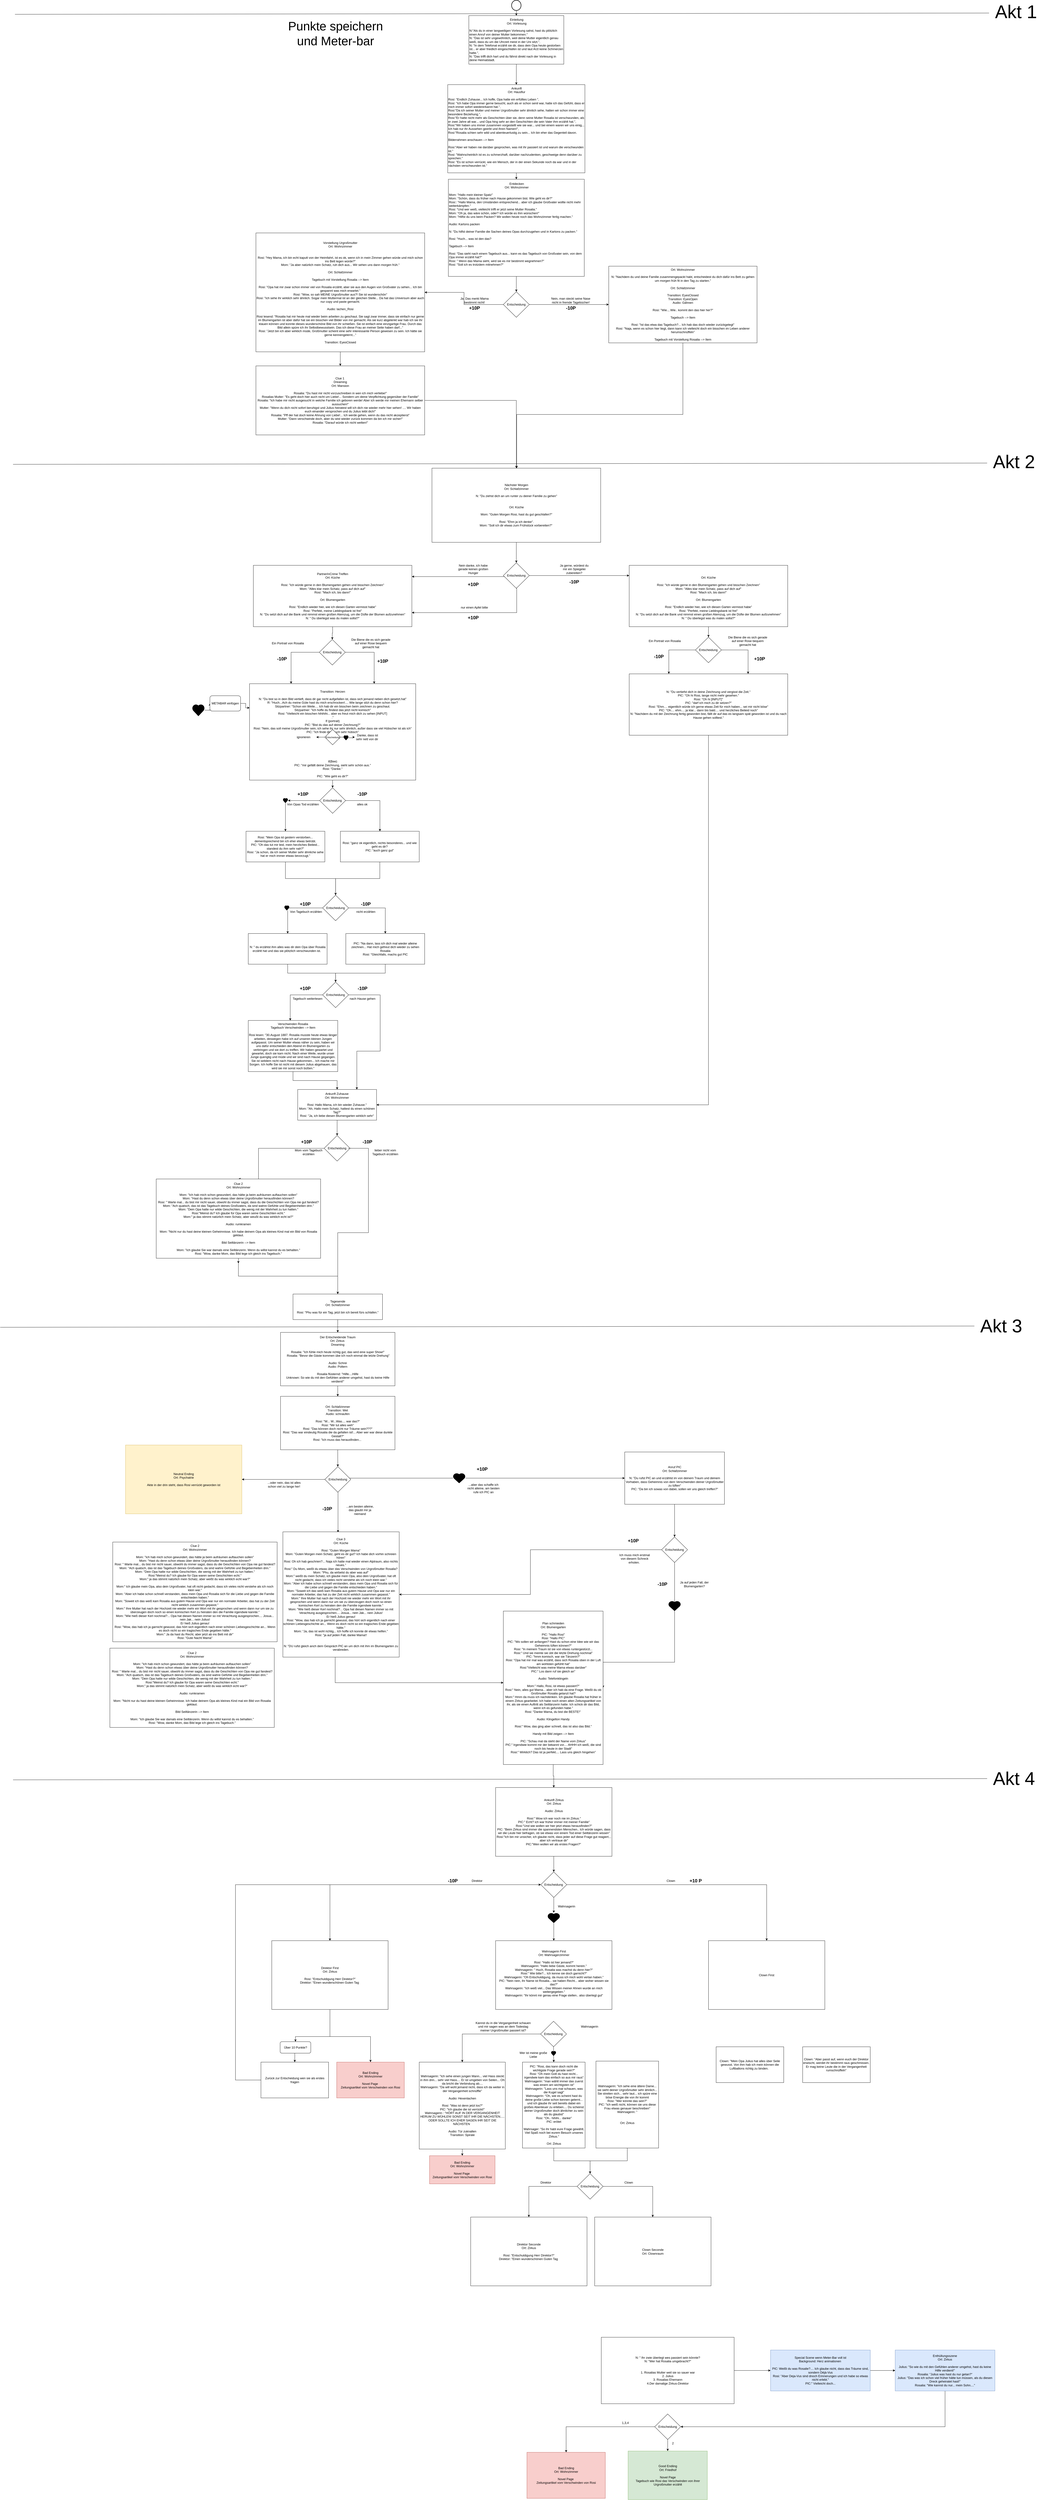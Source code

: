 <mxfile version="21.6.1" type="device">
  <diagram name="Seite-1" id="UkwXG7Ko2avV4vK8nV22">
    <mxGraphModel dx="3663" dy="1203" grid="1" gridSize="10" guides="1" tooltips="1" connect="1" arrows="1" fold="1" page="1" pageScale="1" pageWidth="827" pageHeight="1169" math="0" shadow="0">
      <root>
        <mxCell id="0" />
        <mxCell id="1" parent="0" />
        <mxCell id="tl9KZuzmo9LQeoau1raO-4" style="edgeStyle=orthogonalEdgeStyle;rounded=0;orthogonalLoop=1;jettySize=auto;html=1;" parent="1" source="tl9KZuzmo9LQeoau1raO-1" target="tl9KZuzmo9LQeoau1raO-3" edge="1">
          <mxGeometry relative="1" as="geometry" />
        </mxCell>
        <mxCell id="tl9KZuzmo9LQeoau1raO-1" value="" style="strokeWidth=2;html=1;shape=mxgraph.flowchart.start_2;whiteSpace=wrap;" parent="1" vertex="1">
          <mxGeometry x="400" y="10" width="37" height="40" as="geometry" />
        </mxCell>
        <mxCell id="tl9KZuzmo9LQeoau1raO-7" style="edgeStyle=orthogonalEdgeStyle;rounded=0;orthogonalLoop=1;jettySize=auto;html=1;entryX=0.5;entryY=0;entryDx=0;entryDy=0;" parent="1" source="tl9KZuzmo9LQeoau1raO-3" target="tl9KZuzmo9LQeoau1raO-5" edge="1">
          <mxGeometry relative="1" as="geometry" />
        </mxCell>
        <mxCell id="tl9KZuzmo9LQeoau1raO-3" value="&lt;div style=&quot;text-align: center;&quot;&gt;&lt;span style=&quot;background-color: initial;&quot;&gt;Einleitung&lt;/span&gt;&lt;/div&gt;&lt;div style=&quot;text-align: center;&quot;&gt;&lt;span style=&quot;background-color: initial;&quot;&gt;Ort: Vorlesung&lt;/span&gt;&lt;/div&gt;&lt;div style=&quot;&quot;&gt;&lt;br&gt;&lt;/div&gt;&lt;div style=&quot;&quot;&gt;&lt;span style=&quot;background-color: initial;&quot;&gt;N:&quot;Als du in einer langweiligen Vorlesung sahst, hast du plötzlich einen Anruf von deiner Mutter bekommen.&quot;&lt;/span&gt;&lt;/div&gt;&lt;div style=&quot;&quot;&gt;&lt;span style=&quot;background-color: initial;&quot;&gt;N: &quot;&lt;/span&gt;&lt;span style=&quot;background-color: initial;&quot;&gt;Das ist sehr ungewöhnlich, weil deine Mutter eigentlich genau weiß, dass du um die Uhrzeit meist in der Uni sitzt.&quot;,&lt;/span&gt;&lt;/div&gt;&lt;div style=&quot;&quot;&gt;N: &quot;In dem Telefonat erzählt sie dir, dass dein Opa heute gestorben ist... er aber friedlich eingeschlafen ist und laut Arzt keine Schmerzen hatte.&quot;,&lt;/div&gt;&lt;span style=&quot;background-color: initial;&quot;&gt;&lt;div style=&quot;&quot;&gt;&lt;span style=&quot;background-color: initial;&quot;&gt;N: &quot;Das trifft dich hart und du fährst direkt nach der Vorlesung in deine Heimatstadt.&lt;/span&gt;&lt;/div&gt;&lt;/span&gt;" style="rounded=0;whiteSpace=wrap;html=1;align=left;" parent="1" vertex="1">
          <mxGeometry x="232.75" y="70" width="371.5" height="190" as="geometry" />
        </mxCell>
        <mxCell id="tl9KZuzmo9LQeoau1raO-8" style="edgeStyle=orthogonalEdgeStyle;rounded=0;orthogonalLoop=1;jettySize=auto;html=1;entryX=0.5;entryY=0;entryDx=0;entryDy=0;" parent="1" source="tl9KZuzmo9LQeoau1raO-5" target="tl9KZuzmo9LQeoau1raO-6" edge="1">
          <mxGeometry relative="1" as="geometry" />
        </mxCell>
        <mxCell id="tl9KZuzmo9LQeoau1raO-5" value="&lt;div style=&quot;text-align: center;&quot;&gt;Ankunft&lt;/div&gt;&lt;div style=&quot;text-align: center;&quot;&gt;Ort: Hausflur&lt;/div&gt;&lt;div style=&quot;text-align: center;&quot;&gt;&lt;br&gt;&lt;/div&gt;&lt;div style=&quot;&quot;&gt;&lt;span style=&quot;background-color: initial;&quot;&gt;Rosi: &quot;Endlich Zuhause... Ich hoffe, Opa hatte ein erfülltes Leben &quot;,&lt;/span&gt;&lt;br&gt;&lt;/div&gt;&lt;div style=&quot;&quot;&gt;&lt;div&gt;Rosi:&amp;nbsp;&lt;span style=&quot;background-color: initial;&quot;&gt;&quot;Ich habe Opa immer gerne besucht, auch als er schon senil war, hatte ich das Gefühl, dass er mich immer sofort wiedererkannt hat.&quot;,&lt;/span&gt;&lt;/div&gt;&lt;div&gt;Rosi:&lt;span style=&quot;background-color: initial;&quot;&gt;&quot;Da ich seiner Mutter und meiner Urgroßmutter sehr ähnlich sehe, hatten wir schon immer eine besondere Beziehung.&quot;,&lt;br&gt;&lt;/span&gt;&lt;span style=&quot;background-color: initial;&quot;&gt;Rosi:&quot;Er hatte nicht mehr als Geschichten über sie, denn seine Mutter Rosalia ist verschwunden, als er zwei Jahre alt war... und Opa hing sehr an den Geschichten die sein Vater ihm erzählt hat.&quot;,&lt;/span&gt;&lt;/div&gt;&lt;div&gt;Rosi:&lt;span style=&quot;background-color: initial;&quot;&gt;&quot;Wir haben uns immer zusammen vorgestellt wie sie war... und bei einem waren wir uns einig... Ich hab nur ihr Aussehen geerbt und ihren Namen!&quot;,&lt;/span&gt;&lt;/div&gt;&lt;div&gt;Rosi:&lt;span style=&quot;background-color: initial;&quot;&gt;&quot;Rosalia schien sehr wild und abenteuerlustig zu sein... Ich bin eher das Gegenteil davon.&lt;/span&gt;&lt;/div&gt;&lt;div&gt;&lt;span style=&quot;background-color: initial;&quot;&gt;&lt;br&gt;&lt;/span&gt;&lt;/div&gt;&lt;div&gt;Bilderrahmen anschauen --&amp;gt; Item&lt;/div&gt;&lt;div&gt;&lt;br&gt;&lt;/div&gt;&lt;div&gt;Rosi:&quot;Aber wir haben nie darüber gesprochen, was mit ihr passiert ist und warum die verschwunden ist.&quot;&lt;/div&gt;&lt;div&gt;Rosi: &quot;Wahrscheinlich ist es zu schmerzhaft, darüber nachzudenken, geschweige denn darüber zu sprechen.&quot;&lt;/div&gt;&lt;div&gt;Rosi: &quot;Es ist schon verrückt, wie ein Mensch, der in der einen Sekunde noch da war und in der nächsten verschwunden ist.&quot;&lt;/div&gt;&lt;div&gt;&lt;span style=&quot;background-color: initial;&quot;&gt;&lt;br&gt;&lt;/span&gt;&lt;/div&gt;&lt;/div&gt;" style="rounded=0;whiteSpace=wrap;html=1;align=left;" parent="1" vertex="1">
          <mxGeometry x="150.23" y="340" width="536.55" height="345" as="geometry" />
        </mxCell>
        <mxCell id="tl9KZuzmo9LQeoau1raO-12" style="edgeStyle=orthogonalEdgeStyle;rounded=0;orthogonalLoop=1;jettySize=auto;html=1;entryX=0.5;entryY=0;entryDx=0;entryDy=0;" parent="1" source="tl9KZuzmo9LQeoau1raO-6" target="tl9KZuzmo9LQeoau1raO-11" edge="1">
          <mxGeometry relative="1" as="geometry" />
        </mxCell>
        <mxCell id="tl9KZuzmo9LQeoau1raO-6" value="&lt;div style=&quot;text-align: center;&quot;&gt;Entdecken&lt;/div&gt;&lt;div style=&quot;text-align: center;&quot;&gt;Ort: Wohnzimmer&lt;/div&gt;&lt;div style=&quot;text-align: center;&quot;&gt;&lt;br&gt;&lt;/div&gt;&lt;div style=&quot;&quot;&gt;&lt;span style=&quot;background-color: initial;&quot;&gt;Mom:&amp;nbsp;&lt;/span&gt;&quot;Hallo mein kleiner Spatz&quot;&lt;/div&gt;&lt;div style=&quot;&quot;&gt;&lt;div&gt;&lt;span style=&quot;background-color: initial;&quot;&gt;Mom:&amp;nbsp;&quot;Schön, dass du früher nach Hause gekommen bist. Wie geht es dir?&quot;&lt;/span&gt;&lt;br&gt;&lt;/div&gt;&lt;div&gt;Rosi:: &quot;Hallo Mama, den Umständen entsprechend... aber ich glaube Großvater wollte nicht mehr weiterkämpfen.&quot;&lt;/div&gt;&lt;div&gt;Rosi: &quot;Und wer weiß, vielleicht trifft er jetzt seine Mutter Rosalia.&quot;&lt;/div&gt;&lt;div&gt;Mom: &quot;Oh ja, das wäre schön, oder? Ich würde es ihm wünschen!&quot;&lt;/div&gt;&lt;div&gt;Mom:&amp;nbsp;&quot;Hilfst du uns beim Packen? Wir wollen heute noch das Wohnzimmer fertig machen.&quot;&lt;/div&gt;&lt;div&gt;&lt;br&gt;&lt;/div&gt;&lt;div&gt;Audio: Kartons packen&lt;/div&gt;&lt;div&gt;&lt;br&gt;&lt;/div&gt;&lt;div&gt;N:&amp;nbsp;&quot;Du hilfst deiner Familie die Sachen deines Opas durchzugehen und in Kartons zu packen.&quot;&lt;/div&gt;&lt;div&gt;&lt;br&gt;&lt;/div&gt;&lt;div&gt;Rosi: &quot;Huch... was ist den das?&lt;/div&gt;&lt;div&gt;&lt;br&gt;&lt;/div&gt;&lt;div&gt;Tagebuch --&amp;gt; Item&lt;/div&gt;&lt;div&gt;&lt;br&gt;&lt;/div&gt;&lt;div&gt;Rosi: &quot;Das sieht nach einem Tagebuch aus... kann es das Tagebuch von Großvater sein, von dem Opa immer erzählt hat?&quot;&lt;/div&gt;&lt;div&gt;Rosi: &quot;&amp;nbsp;Wenn das Mama sieht, wird sie es mir bestimmt wegnehmen&lt;span style=&quot;background-color: initial;&quot;&gt;?&quot;&lt;/span&gt;&lt;br&gt;&lt;/div&gt;&lt;div&gt;Rosi: &quot;Soll ich es trotzdem mitnehmen?&quot;&lt;/div&gt;&lt;div&gt;&lt;br&gt;&lt;/div&gt;&lt;div&gt;&lt;br&gt;&lt;/div&gt;&lt;/div&gt;" style="rounded=0;whiteSpace=wrap;html=1;align=left;" parent="1" vertex="1">
          <mxGeometry x="152.73" y="710" width="531.55" height="380" as="geometry" />
        </mxCell>
        <mxCell id="tl9KZuzmo9LQeoau1raO-21" style="edgeStyle=orthogonalEdgeStyle;rounded=0;orthogonalLoop=1;jettySize=auto;html=1;entryX=0.5;entryY=0;entryDx=0;entryDy=0;" parent="1" source="tl9KZuzmo9LQeoau1raO-9" target="tl9KZuzmo9LQeoau1raO-19" edge="1">
          <mxGeometry relative="1" as="geometry" />
        </mxCell>
        <mxCell id="tl9KZuzmo9LQeoau1raO-9" value="Vorstellung Urgroßmutter&lt;br&gt;Ort: Wohnzimmer&lt;br&gt;&lt;br&gt;&lt;br&gt;Rosi:&amp;nbsp;&quot;Hey Mama, ich bin echt kaputt von der Heimfahrt, ist es ok, wenn ich in mein Zimmer gehen würde und mich schon ins Bett legen würde?&quot;&lt;br&gt;Mom: &quot;Ja aber natürlich mein Schatz, ruh dich aus... Wir sehen uns dann morgen früh.&quot;&lt;br&gt;&lt;br&gt;Ort: Schlafzimmer&lt;br&gt;&lt;br&gt;Tagebuch mit Vorstellung Rosalia --&amp;gt; Item&lt;br&gt;&lt;br&gt;Rosi: &quot;Opa hat mir zwar schon immer viel von Rosalia erzählt, aber sie aus den Augen von Großvater zu sehen... Ich bin gespannt was mich erwartet.&quot;&lt;br&gt;Rosi: &quot;Wow, so sah MEINE Urgroßmutter aus?! Sie ist wunderschön&quot;&lt;br&gt;Rosi: &quot;Ich sehe ihr wirklich sehr ähnlich. Sogar mein Muttermal ist an der gleichen Stelle... Da hat das Universum aber auch nur copy und paste gemacht.&lt;br&gt;&lt;br&gt;Audio: lachen_Rosi&lt;br&gt;&lt;br&gt;Rosi lesend: &quot;Rosalia hat mir heute mal wieder beim arbeiten zu geschaut. Sie sagt zwar immer, dass sie einfach nur gerne im Blumengarten ist aber dafür hat sie ein bisschen viel Bilder von mir gemacht. Als sie kurz abgelenkt war hab ich sie ihr klauen können und konnte dieses wunderschöne Bild ovn ihr schießen. Sie ist einfach eine einzigartige Frau. Durch das Bild allein spüre ich ihr Selbstbewusstsein. Das ich diese Frau an meiner Seite haben darf...&quot;&lt;br&gt;Rosi: &quot;Jetzt bin ich aber wirklich müde, Großmutter scheint eine sehr interessante Person gewesen zu sein. Ich hätte sie gerne kennengelernt...&lt;span style=&quot;background-color: initial;&quot;&gt;&quot;&lt;br&gt;&lt;/span&gt;&lt;br&gt;Transition: EyesClosed" style="rounded=0;whiteSpace=wrap;html=1;" parent="1" vertex="1">
          <mxGeometry x="-600" y="920" width="660" height="465" as="geometry" />
        </mxCell>
        <mxCell id="tl9KZuzmo9LQeoau1raO-23" style="edgeStyle=orthogonalEdgeStyle;rounded=0;orthogonalLoop=1;jettySize=auto;html=1;" parent="1" source="tl9KZuzmo9LQeoau1raO-10" target="tl9KZuzmo9LQeoau1raO-20" edge="1">
          <mxGeometry relative="1" as="geometry">
            <Array as="points">
              <mxPoint x="1070" y="1630" />
              <mxPoint x="420" y="1630" />
            </Array>
          </mxGeometry>
        </mxCell>
        <mxCell id="tl9KZuzmo9LQeoau1raO-10" value="Ort: Wohnzimmer&lt;br&gt;&lt;br&gt;N:&amp;nbsp;&quot;Nachdem du und deine Familie zusammengepackt habt, entscheidest du dich dafür ins Bett zu gehen um morgen früh fit in den Tag zu starten.&quot;&lt;br&gt;&lt;br&gt;Ort: Schlafzimmer&lt;br&gt;&lt;br&gt;Transition: EyesClosed&lt;br&gt;Transition: EyesOpen&lt;br&gt;Audio: Gähnen&lt;br&gt;&lt;br&gt;Rosi: &quot;Wie.., Wie.. kommt den das hier her?&quot;&lt;br&gt;&lt;br&gt;Tagebuch --&amp;gt; Item&lt;br&gt;&lt;br&gt;Rosi: &quot;Ist das etwa das Tagebuch?... Ich hab das doch wieder zurückgelegt&quot;&lt;br&gt;Rosi: &quot;Naja, wenn es schon hier liegt, dann kann ich vielleicht doch ein bisschen im Leben anderer herumschnüffeln&quot;&lt;br&gt;&lt;br&gt;Tagebuch mit Vorstellung Rosalia --&amp;gt; Item" style="rounded=0;whiteSpace=wrap;html=1;" parent="1" vertex="1">
          <mxGeometry x="780" y="1050" width="580" height="300" as="geometry" />
        </mxCell>
        <mxCell id="tl9KZuzmo9LQeoau1raO-13" style="edgeStyle=orthogonalEdgeStyle;rounded=0;orthogonalLoop=1;jettySize=auto;html=1;" parent="1" source="tl9KZuzmo9LQeoau1raO-11" target="tl9KZuzmo9LQeoau1raO-10" edge="1">
          <mxGeometry relative="1" as="geometry" />
        </mxCell>
        <mxCell id="tl9KZuzmo9LQeoau1raO-14" style="edgeStyle=orthogonalEdgeStyle;rounded=0;orthogonalLoop=1;jettySize=auto;html=1;entryX=1;entryY=0.5;entryDx=0;entryDy=0;" parent="1" source="tl9KZuzmo9LQeoau1raO-11" target="tl9KZuzmo9LQeoau1raO-9" edge="1">
          <mxGeometry relative="1" as="geometry" />
        </mxCell>
        <mxCell id="tl9KZuzmo9LQeoau1raO-11" value="Entscheidung" style="rhombus;whiteSpace=wrap;html=1;" parent="1" vertex="1">
          <mxGeometry x="367.75" y="1150" width="101.49" height="100" as="geometry" />
        </mxCell>
        <mxCell id="tl9KZuzmo9LQeoau1raO-15" value="Ja, Das merkt Mama bestimmt nicht!" style="text;html=1;strokeColor=none;fillColor=none;align=center;verticalAlign=middle;whiteSpace=wrap;rounded=0;" parent="1" vertex="1">
          <mxGeometry x="190" y="1169" width="130" height="30" as="geometry" />
        </mxCell>
        <mxCell id="tl9KZuzmo9LQeoau1raO-16" value="Nein, man steckt seine Nase nicht in fremde Tagebücher!" style="text;html=1;strokeColor=none;fillColor=none;align=center;verticalAlign=middle;whiteSpace=wrap;rounded=0;" parent="1" vertex="1">
          <mxGeometry x="550" y="1169" width="163.22" height="30" as="geometry" />
        </mxCell>
        <mxCell id="tl9KZuzmo9LQeoau1raO-17" value="&lt;font style=&quot;font-size: 18px;&quot;&gt;&lt;b&gt;+10P&lt;/b&gt;&lt;/font&gt;" style="text;html=1;strokeColor=none;fillColor=none;align=center;verticalAlign=middle;whiteSpace=wrap;rounded=0;" parent="1" vertex="1">
          <mxGeometry x="225" y="1199" width="60" height="30" as="geometry" />
        </mxCell>
        <mxCell id="tl9KZuzmo9LQeoau1raO-18" value="&lt;span style=&quot;font-size: 18px;&quot;&gt;&lt;b&gt;-10P&lt;/b&gt;&lt;/span&gt;" style="text;html=1;strokeColor=none;fillColor=none;align=center;verticalAlign=middle;whiteSpace=wrap;rounded=0;" parent="1" vertex="1">
          <mxGeometry x="601.61" y="1199" width="60" height="30" as="geometry" />
        </mxCell>
        <mxCell id="tl9KZuzmo9LQeoau1raO-22" style="edgeStyle=orthogonalEdgeStyle;rounded=0;orthogonalLoop=1;jettySize=auto;html=1;" parent="1" source="tl9KZuzmo9LQeoau1raO-19" target="tl9KZuzmo9LQeoau1raO-20" edge="1">
          <mxGeometry relative="1" as="geometry" />
        </mxCell>
        <mxCell id="tl9KZuzmo9LQeoau1raO-19" value="Clue 1&amp;nbsp;&lt;br&gt;Dreaming&lt;br&gt;Ort: Mansion&lt;br&gt;&lt;br&gt;Rosalia: &quot;Du hast mir nicht vorzuschreiben in wen ich mich verliebe!&quot;&lt;br&gt;Rosalias Mutter: &quot;Es geht doch hier auch nicht um Liebe!... Sondern um deine Verpflichtung gegenüber der Familie&quot;&lt;br&gt;Rosalia: &quot;Ich habe mir nicht ausgesucht in welche Familie ich geboren werde! Aber ich werde mir meinen Ehemann selber aussuchen!&quot;&lt;br&gt;Mutter: &quot;Wenn du dich nicht sofort beruhigst und Julius heiratest will ich dich nie wieder mehr hier sehen! .... Wir haben euch einander versprochen und du Julius leibt dich!&quot;&lt;br&gt;Rosalia: &quot;Pff der hat doch keine Ahnung von Liebe!... Ich werde gehen, wenn du das nicht akzeptierst&quot;&lt;br&gt;Mutter: &quot;Dann verschwinde doch, aber du wist wieder zurück kommen da bin ich mir sicher!&quot;&lt;br&gt;Rosalia: &quot;Darauf würde ich nicht wetten!&quot;&lt;br&gt;" style="rounded=0;whiteSpace=wrap;html=1;" parent="1" vertex="1">
          <mxGeometry x="-600" y="1440" width="660" height="270" as="geometry" />
        </mxCell>
        <mxCell id="tl9KZuzmo9LQeoau1raO-28" style="edgeStyle=orthogonalEdgeStyle;rounded=0;orthogonalLoop=1;jettySize=auto;html=1;entryX=0.5;entryY=0;entryDx=0;entryDy=0;" parent="1" source="tl9KZuzmo9LQeoau1raO-20" target="tl9KZuzmo9LQeoau1raO-24" edge="1">
          <mxGeometry relative="1" as="geometry" />
        </mxCell>
        <mxCell id="tl9KZuzmo9LQeoau1raO-20" value="Nächster Morgen&lt;br&gt;Ort: Schlafzimmer&lt;br&gt;&lt;br&gt;N: &quot;Du ziehst dich an um runter zu deiner Familie zu gehen&quot;&lt;br&gt;&lt;br&gt;&lt;br&gt;Ort: Küche&lt;br&gt;&lt;br&gt;Mom: &quot;Guten Morgen Rosi, hast du gut geschlafen?&quot;&lt;br&gt;&lt;br&gt;Rosi: &quot;Ehm ja ich denke&quot;.&lt;br&gt;Mom: &quot;Soll ich dir etwas zum Frühstück vorbereiten?&quot;&amp;nbsp;" style="rounded=0;whiteSpace=wrap;html=1;" parent="1" vertex="1">
          <mxGeometry x="88.51" y="1840" width="660" height="290" as="geometry" />
        </mxCell>
        <mxCell id="tl9KZuzmo9LQeoau1raO-35" style="edgeStyle=orthogonalEdgeStyle;rounded=0;orthogonalLoop=1;jettySize=auto;html=1;" parent="1" source="tl9KZuzmo9LQeoau1raO-24" target="tl9KZuzmo9LQeoau1raO-33" edge="1">
          <mxGeometry relative="1" as="geometry">
            <Array as="points">
              <mxPoint x="420" y="2405" />
            </Array>
          </mxGeometry>
        </mxCell>
        <mxCell id="tl9KZuzmo9LQeoau1raO-36" style="edgeStyle=orthogonalEdgeStyle;rounded=0;orthogonalLoop=1;jettySize=auto;html=1;" parent="1" edge="1">
          <mxGeometry relative="1" as="geometry">
            <mxPoint x="377.75" y="2264.08" as="sourcePoint" />
            <mxPoint x="10" y="2264" as="targetPoint" />
            <Array as="points">
              <mxPoint x="20" y="2264.08" />
            </Array>
          </mxGeometry>
        </mxCell>
        <mxCell id="tl9KZuzmo9LQeoau1raO-39" style="edgeStyle=orthogonalEdgeStyle;rounded=0;orthogonalLoop=1;jettySize=auto;html=1;entryX=0;entryY=0.108;entryDx=0;entryDy=0;entryPerimeter=0;" parent="1" source="tl9KZuzmo9LQeoau1raO-24" edge="1">
          <mxGeometry relative="1" as="geometry">
            <mxPoint x="860" y="2259.96" as="targetPoint" />
          </mxGeometry>
        </mxCell>
        <mxCell id="tl9KZuzmo9LQeoau1raO-24" value="Entscheidung" style="rhombus;whiteSpace=wrap;html=1;" parent="1" vertex="1">
          <mxGeometry x="367.75" y="2210" width="101.49" height="100" as="geometry" />
        </mxCell>
        <mxCell id="tl9KZuzmo9LQeoau1raO-25" value="Nein danke, ich habe gerade keinen großen Hunger" style="text;html=1;strokeColor=none;fillColor=none;align=center;verticalAlign=middle;whiteSpace=wrap;rounded=0;" parent="1" vertex="1">
          <mxGeometry x="185" y="2220" width="130" height="30" as="geometry" />
        </mxCell>
        <mxCell id="tl9KZuzmo9LQeoau1raO-27" value="&lt;span style=&quot;font-size: 18px;&quot;&gt;&lt;b&gt;-10P&lt;/b&gt;&lt;/span&gt;" style="text;html=1;strokeColor=none;fillColor=none;align=center;verticalAlign=middle;whiteSpace=wrap;rounded=0;" parent="1" vertex="1">
          <mxGeometry x="615" y="2270" width="60" height="30" as="geometry" />
        </mxCell>
        <mxCell id="tl9KZuzmo9LQeoau1raO-29" value="nur einen Apfel bitte" style="text;html=1;strokeColor=none;fillColor=none;align=center;verticalAlign=middle;whiteSpace=wrap;rounded=0;" parent="1" vertex="1">
          <mxGeometry x="173.39" y="2370" width="163.22" height="30" as="geometry" />
        </mxCell>
        <mxCell id="tl9KZuzmo9LQeoau1raO-30" value="&lt;font style=&quot;font-size: 18px;&quot;&gt;&lt;b&gt;+10P&lt;/b&gt;&lt;/font&gt;" style="text;html=1;strokeColor=none;fillColor=none;align=center;verticalAlign=middle;whiteSpace=wrap;rounded=0;" parent="1" vertex="1">
          <mxGeometry x="220" y="2410" width="60" height="30" as="geometry" />
        </mxCell>
        <mxCell id="tl9KZuzmo9LQeoau1raO-31" value="Ja gerne, würdest du mir ein Spiegelei zubereiten?" style="text;html=1;strokeColor=none;fillColor=none;align=center;verticalAlign=middle;whiteSpace=wrap;rounded=0;" parent="1" vertex="1">
          <mxGeometry x="580" y="2220" width="130" height="30" as="geometry" />
        </mxCell>
        <mxCell id="tl9KZuzmo9LQeoau1raO-149" style="edgeStyle=orthogonalEdgeStyle;rounded=0;orthogonalLoop=1;jettySize=auto;html=1;entryX=0.5;entryY=0;entryDx=0;entryDy=0;" parent="1" source="tl9KZuzmo9LQeoau1raO-33" target="tl9KZuzmo9LQeoau1raO-41" edge="1">
          <mxGeometry relative="1" as="geometry" />
        </mxCell>
        <mxCell id="tl9KZuzmo9LQeoau1raO-33" value="PartnerInCrime Treffen&lt;br&gt;Ort: Küche&lt;br&gt;&lt;br&gt;Rosi: &quot;Ich würde gerne in den Blumengarten gehen und bisschen Zeichnen&quot;&lt;br&gt;Mom: &quot;Alles klar mein Schatz, pass auf dich auf&quot;&lt;br&gt;Rosi: &quot;Mach ich, bis dann!&quot;&lt;br&gt;&lt;br&gt;Ort: Blumengarten&lt;br&gt;&lt;br&gt;Rosi: &quot;Endlich wieder hier, wie ich diesen Garten vermisst habe&quot;&lt;br&gt;Rosi: &quot;Perfekt, meine Lieblingsbank ist frei&quot;&lt;br&gt;N: &quot;Du setzt dich auf die Bank und nimmst einen großen Atemzug, um die Düfte der Blumen aufzunehmen&quot;&lt;br&gt;N: &quot; Du überlegst was du malen sollst?&quot;" style="rounded=0;whiteSpace=wrap;html=1;" parent="1" vertex="1">
          <mxGeometry x="-610" y="2220" width="620" height="240" as="geometry" />
        </mxCell>
        <mxCell id="tl9KZuzmo9LQeoau1raO-150" style="edgeStyle=orthogonalEdgeStyle;rounded=0;orthogonalLoop=1;jettySize=auto;html=1;entryX=0.25;entryY=0;entryDx=0;entryDy=0;" parent="1" source="tl9KZuzmo9LQeoau1raO-41" target="tl9KZuzmo9LQeoau1raO-47" edge="1">
          <mxGeometry relative="1" as="geometry">
            <Array as="points">
              <mxPoint x="-462" y="2560" />
            </Array>
          </mxGeometry>
        </mxCell>
        <mxCell id="tl9KZuzmo9LQeoau1raO-151" style="edgeStyle=orthogonalEdgeStyle;rounded=0;orthogonalLoop=1;jettySize=auto;html=1;entryX=0.75;entryY=0;entryDx=0;entryDy=0;" parent="1" source="tl9KZuzmo9LQeoau1raO-41" target="tl9KZuzmo9LQeoau1raO-47" edge="1">
          <mxGeometry relative="1" as="geometry">
            <Array as="points">
              <mxPoint x="-137" y="2560" />
            </Array>
          </mxGeometry>
        </mxCell>
        <mxCell id="tl9KZuzmo9LQeoau1raO-41" value="Entscheidung" style="rhombus;whiteSpace=wrap;html=1;" parent="1" vertex="1">
          <mxGeometry x="-352.08" y="2510" width="101.49" height="100" as="geometry" />
        </mxCell>
        <mxCell id="tl9KZuzmo9LQeoau1raO-42" value="Ein Portrait von Rosalia" style="text;html=1;strokeColor=none;fillColor=none;align=center;verticalAlign=middle;whiteSpace=wrap;rounded=0;" parent="1" vertex="1">
          <mxGeometry x="-539.83" y="2510" width="130" height="30" as="geometry" />
        </mxCell>
        <mxCell id="tl9KZuzmo9LQeoau1raO-43" value="Die Biene die es sich gerade auf einer Rose bequem gemacht hat" style="text;html=1;strokeColor=none;fillColor=none;align=center;verticalAlign=middle;whiteSpace=wrap;rounded=0;" parent="1" vertex="1">
          <mxGeometry x="-231.67" y="2510" width="163.22" height="30" as="geometry" />
        </mxCell>
        <mxCell id="tl9KZuzmo9LQeoau1raO-44" value="&lt;font style=&quot;font-size: 18px;&quot;&gt;&lt;b&gt;+10P&lt;/b&gt;&lt;/font&gt;" style="text;html=1;strokeColor=none;fillColor=none;align=center;verticalAlign=middle;whiteSpace=wrap;rounded=0;" parent="1" vertex="1">
          <mxGeometry x="-133.77" y="2580" width="60" height="30" as="geometry" />
        </mxCell>
        <mxCell id="tl9KZuzmo9LQeoau1raO-45" value="&lt;span style=&quot;font-size: 18px;&quot;&gt;&lt;b&gt;-10P&lt;/b&gt;&lt;/span&gt;" style="text;html=1;strokeColor=none;fillColor=none;align=center;verticalAlign=middle;whiteSpace=wrap;rounded=0;" parent="1" vertex="1">
          <mxGeometry x="-528.22" y="2571" width="60" height="30" as="geometry" />
        </mxCell>
        <mxCell id="tl9KZuzmo9LQeoau1raO-82" style="edgeStyle=orthogonalEdgeStyle;rounded=0;orthogonalLoop=1;jettySize=auto;html=1;entryX=0.5;entryY=0;entryDx=0;entryDy=0;" parent="1" source="tl9KZuzmo9LQeoau1raO-47" target="tl9KZuzmo9LQeoau1raO-61" edge="1">
          <mxGeometry relative="1" as="geometry" />
        </mxCell>
        <mxCell id="tl9KZuzmo9LQeoau1raO-108" style="edgeStyle=orthogonalEdgeStyle;rounded=0;orthogonalLoop=1;jettySize=auto;html=1;entryX=0;entryY=0.5;entryDx=0;entryDy=0;" parent="1" source="tl9KZuzmo9LQeoau1raO-109" target="tl9KZuzmo9LQeoau1raO-50" edge="1">
          <mxGeometry relative="1" as="geometry" />
        </mxCell>
        <mxCell id="tl9KZuzmo9LQeoau1raO-47" value="&lt;br&gt;Transition: Herzen&lt;br&gt;&lt;br&gt;N: &quot;Du bist so in dein Bild vertieft, dass dir gar nicht aufgefallen ist, dass sich jemand neben dich gesetzt.hat&quot;&lt;br&gt;R: &quot;Huch...Ach du meine Güte hast du mich erschrocken!.... Wie lange sitzt du denn schon hier?&lt;br&gt;Sitzpartner: &quot;Schon ein Weile.... Ich hab dir ein bisschen beim zeichnen zu geschaut.&lt;br&gt;Sitzpartner: &quot;Ich hoffe du findest das jetzt nicht komisch&quot;&lt;br&gt;Rosi: &quot;Vielleicht ein bisschen hihihihi... aber es freut mich dich zu sehen&amp;nbsp;[INPUT]&lt;br&gt;.&quot;&lt;br&gt;If (portrait)&lt;br&gt;PIC: &quot;Bist du das auf deiner Zeichnung?&quot;&lt;br&gt;Rosi: &quot;Nein, das soll meine Urgroßmutter sein, ich sehe ihr nur sehr ähnlich, außer dass sie viel Hübscher ist als ich&quot;&lt;br&gt;PIC: &quot;Ich finde dich auch sehr hübsch&quot;&lt;br&gt;&lt;br&gt;&lt;br&gt;&lt;br&gt;&lt;br&gt;&lt;br&gt;&lt;br&gt;&amp;nbsp;&lt;br&gt;if(Bee)&lt;br&gt;PIC: &quot;mir gefällt deine Zeichnung, sieht sehr schön aus.&quot;&lt;br&gt;Rosi: &quot;Danke.&quot;&lt;br&gt;&lt;br&gt;PIC: &quot;Wie geht es dir?&quot;" style="rounded=0;whiteSpace=wrap;html=1;" parent="1" vertex="1">
          <mxGeometry x="-625" y="2683" width="650" height="377" as="geometry" />
        </mxCell>
        <mxCell id="tl9KZuzmo9LQeoau1raO-112" style="edgeStyle=orthogonalEdgeStyle;rounded=0;orthogonalLoop=1;jettySize=auto;html=1;entryX=0;entryY=0.25;entryDx=0;entryDy=0;" parent="1" source="tl9KZuzmo9LQeoau1raO-50" target="tl9KZuzmo9LQeoau1raO-47" edge="1">
          <mxGeometry relative="1" as="geometry" />
        </mxCell>
        <mxCell id="tl9KZuzmo9LQeoau1raO-50" value="METABAR einfügen" style="rounded=1;whiteSpace=wrap;html=1;" parent="1" vertex="1">
          <mxGeometry x="-780" y="2730" width="120" height="60" as="geometry" />
        </mxCell>
        <mxCell id="tl9KZuzmo9LQeoau1raO-55" style="edgeStyle=orthogonalEdgeStyle;rounded=0;orthogonalLoop=1;jettySize=auto;html=1;" parent="1" source="tl9KZuzmo9LQeoau1raO-54" target="tl9KZuzmo9LQeoau1raO-52" edge="1">
          <mxGeometry relative="1" as="geometry" />
        </mxCell>
        <mxCell id="tl9KZuzmo9LQeoau1raO-56" style="edgeStyle=orthogonalEdgeStyle;rounded=0;orthogonalLoop=1;jettySize=auto;html=1;" parent="1" source="tl9KZuzmo9LQeoau1raO-51" target="tl9KZuzmo9LQeoau1raO-53" edge="1">
          <mxGeometry relative="1" as="geometry" />
        </mxCell>
        <mxCell id="tl9KZuzmo9LQeoau1raO-51" value="&lt;font style=&quot;font-size: 9px;&quot;&gt;Entscheidung&lt;/font&gt;" style="rhombus;whiteSpace=wrap;html=1;" parent="1" vertex="1">
          <mxGeometry x="-330.37" y="2862" width="60.74" height="60" as="geometry" />
        </mxCell>
        <mxCell id="tl9KZuzmo9LQeoau1raO-52" value="Danke, dass ist sehr nett von dir&amp;nbsp;" style="text;html=1;strokeColor=none;fillColor=none;align=center;verticalAlign=middle;whiteSpace=wrap;rounded=0;" parent="1" vertex="1">
          <mxGeometry x="-213.39" y="2884.5" width="99.25" height="15" as="geometry" />
        </mxCell>
        <mxCell id="tl9KZuzmo9LQeoau1raO-53" value="ignorieren" style="text;html=1;strokeColor=none;fillColor=none;align=center;verticalAlign=middle;whiteSpace=wrap;rounded=0;" parent="1" vertex="1">
          <mxGeometry x="-463" y="2884.5" width="99.25" height="15" as="geometry" />
        </mxCell>
        <mxCell id="tl9KZuzmo9LQeoau1raO-77" style="edgeStyle=orthogonalEdgeStyle;rounded=0;orthogonalLoop=1;jettySize=auto;html=1;" parent="1" source="tl9KZuzmo9LQeoau1raO-66" target="tl9KZuzmo9LQeoau1raO-75" edge="1">
          <mxGeometry relative="1" as="geometry">
            <Array as="points">
              <mxPoint x="-485" y="3140" />
            </Array>
          </mxGeometry>
        </mxCell>
        <mxCell id="tl9KZuzmo9LQeoau1raO-78" style="edgeStyle=orthogonalEdgeStyle;rounded=0;orthogonalLoop=1;jettySize=auto;html=1;" parent="1" source="tl9KZuzmo9LQeoau1raO-61" target="tl9KZuzmo9LQeoau1raO-76" edge="1">
          <mxGeometry relative="1" as="geometry">
            <Array as="points">
              <mxPoint x="-115" y="3140" />
            </Array>
          </mxGeometry>
        </mxCell>
        <mxCell id="tl9KZuzmo9LQeoau1raO-61" value="Entscheidung" style="rhombus;whiteSpace=wrap;html=1;" parent="1" vertex="1">
          <mxGeometry x="-350.74" y="3090" width="101.49" height="100" as="geometry" />
        </mxCell>
        <mxCell id="tl9KZuzmo9LQeoau1raO-62" value="Von Opas Tod erzählen" style="text;html=1;strokeColor=none;fillColor=none;align=center;verticalAlign=middle;whiteSpace=wrap;rounded=0;" parent="1" vertex="1">
          <mxGeometry x="-480.74" y="3140" width="130" height="30" as="geometry" />
        </mxCell>
        <mxCell id="tl9KZuzmo9LQeoau1raO-64" value="&lt;font style=&quot;font-size: 18px;&quot;&gt;&lt;b&gt;+10P&lt;/b&gt;&lt;/font&gt;" style="text;html=1;strokeColor=none;fillColor=none;align=center;verticalAlign=middle;whiteSpace=wrap;rounded=0;" parent="1" vertex="1">
          <mxGeometry x="-445.74" y="3100" width="60" height="30" as="geometry" />
        </mxCell>
        <mxCell id="tl9KZuzmo9LQeoau1raO-65" value="alles ok" style="text;html=1;strokeColor=none;fillColor=none;align=center;verticalAlign=middle;whiteSpace=wrap;rounded=0;" parent="1" vertex="1">
          <mxGeometry x="-249.25" y="3140" width="130" height="30" as="geometry" />
        </mxCell>
        <mxCell id="tl9KZuzmo9LQeoau1raO-67" value="&lt;span style=&quot;font-size: 18px;&quot;&gt;&lt;b&gt;-10P&lt;/b&gt;&lt;/span&gt;" style="text;html=1;strokeColor=none;fillColor=none;align=center;verticalAlign=middle;whiteSpace=wrap;rounded=0;" parent="1" vertex="1">
          <mxGeometry x="-214.25" y="3100" width="60" height="30" as="geometry" />
        </mxCell>
        <mxCell id="tl9KZuzmo9LQeoau1raO-97" style="edgeStyle=orthogonalEdgeStyle;rounded=0;orthogonalLoop=1;jettySize=auto;html=1;entryX=0.5;entryY=0;entryDx=0;entryDy=0;" parent="1" source="tl9KZuzmo9LQeoau1raO-114" target="tl9KZuzmo9LQeoau1raO-81" edge="1">
          <mxGeometry relative="1" as="geometry">
            <Array as="points">
              <mxPoint x="-476" y="3560" />
            </Array>
          </mxGeometry>
        </mxCell>
        <mxCell id="tl9KZuzmo9LQeoau1raO-98" style="edgeStyle=orthogonalEdgeStyle;rounded=0;orthogonalLoop=1;jettySize=auto;html=1;" parent="1" source="tl9KZuzmo9LQeoau1raO-69" target="tl9KZuzmo9LQeoau1raO-83" edge="1">
          <mxGeometry relative="1" as="geometry">
            <Array as="points">
              <mxPoint x="-94" y="3560" />
            </Array>
          </mxGeometry>
        </mxCell>
        <mxCell id="tl9KZuzmo9LQeoau1raO-69" value="Entscheidung" style="rhombus;whiteSpace=wrap;html=1;" parent="1" vertex="1">
          <mxGeometry x="-339.13" y="3510" width="101.49" height="100" as="geometry" />
        </mxCell>
        <mxCell id="tl9KZuzmo9LQeoau1raO-70" value="Von Tagebuch erzählen" style="text;html=1;strokeColor=none;fillColor=none;align=center;verticalAlign=middle;whiteSpace=wrap;rounded=0;" parent="1" vertex="1">
          <mxGeometry x="-469.13" y="3560" width="130" height="30" as="geometry" />
        </mxCell>
        <mxCell id="tl9KZuzmo9LQeoau1raO-71" value="&lt;font style=&quot;font-size: 18px;&quot;&gt;&lt;b&gt;+10P&lt;/b&gt;&lt;/font&gt;" style="text;html=1;strokeColor=none;fillColor=none;align=center;verticalAlign=middle;whiteSpace=wrap;rounded=0;" parent="1" vertex="1">
          <mxGeometry x="-436.61" y="3530" width="60" height="30" as="geometry" />
        </mxCell>
        <mxCell id="tl9KZuzmo9LQeoau1raO-73" value="&lt;span style=&quot;font-size: 18px;&quot;&gt;&lt;b&gt;-10P&lt;/b&gt;&lt;/span&gt;" style="text;html=1;strokeColor=none;fillColor=none;align=center;verticalAlign=middle;whiteSpace=wrap;rounded=0;" parent="1" vertex="1">
          <mxGeometry x="-200" y="3530" width="60" height="30" as="geometry" />
        </mxCell>
        <mxCell id="tl9KZuzmo9LQeoau1raO-74" value="nicht erzählen" style="text;html=1;strokeColor=none;fillColor=none;align=center;verticalAlign=middle;whiteSpace=wrap;rounded=0;" parent="1" vertex="1">
          <mxGeometry x="-235" y="3560" width="130" height="30" as="geometry" />
        </mxCell>
        <mxCell id="tl9KZuzmo9LQeoau1raO-79" style="edgeStyle=orthogonalEdgeStyle;rounded=0;orthogonalLoop=1;jettySize=auto;html=1;" parent="1" source="tl9KZuzmo9LQeoau1raO-75" target="tl9KZuzmo9LQeoau1raO-69" edge="1">
          <mxGeometry relative="1" as="geometry" />
        </mxCell>
        <mxCell id="tl9KZuzmo9LQeoau1raO-75" value="Rosi: &quot;Mein Opa ist gestern verstorben... dementsprechend bin ich eher etwas betrübt.&lt;br&gt;PIC: &quot;Oh das tut mir leid, mein herzliches Beileid... standest du ihm sehr nah?&quot;&lt;br&gt;Rosi: &quot;Ja schon, da ich seiner Mutter sehr ähnliche sehe hat er mich immer etwas bevorzugt.&quot;" style="rounded=0;whiteSpace=wrap;html=1;" parent="1" vertex="1">
          <mxGeometry x="-638.76" y="3260" width="308.39" height="120" as="geometry" />
        </mxCell>
        <mxCell id="tl9KZuzmo9LQeoau1raO-80" style="edgeStyle=orthogonalEdgeStyle;rounded=0;orthogonalLoop=1;jettySize=auto;html=1;entryX=0.5;entryY=0;entryDx=0;entryDy=0;" parent="1" source="tl9KZuzmo9LQeoau1raO-76" target="tl9KZuzmo9LQeoau1raO-69" edge="1">
          <mxGeometry relative="1" as="geometry" />
        </mxCell>
        <mxCell id="tl9KZuzmo9LQeoau1raO-76" value="Rosi: &quot;ganz ok eigentlich, nichts besonderes... und wie geht es dir?&lt;br&gt;PIC: &quot;auch ganz gut&quot;" style="rounded=0;whiteSpace=wrap;html=1;" parent="1" vertex="1">
          <mxGeometry x="-269.63" y="3260" width="308.39" height="120" as="geometry" />
        </mxCell>
        <mxCell id="tl9KZuzmo9LQeoau1raO-95" style="edgeStyle=orthogonalEdgeStyle;rounded=0;orthogonalLoop=1;jettySize=auto;html=1;" parent="1" source="tl9KZuzmo9LQeoau1raO-81" target="tl9KZuzmo9LQeoau1raO-90" edge="1">
          <mxGeometry relative="1" as="geometry" />
        </mxCell>
        <mxCell id="tl9KZuzmo9LQeoau1raO-81" value="N: &quot; du erzählst ihm alles was dir dein Opa über Rosalia erzählt hat und das sie plötzlich verschwunden ist.&amp;nbsp;&amp;nbsp;" style="rounded=0;whiteSpace=wrap;html=1;" parent="1" vertex="1">
          <mxGeometry x="-630" y="3660" width="308.39" height="120" as="geometry" />
        </mxCell>
        <mxCell id="tl9KZuzmo9LQeoau1raO-96" style="edgeStyle=orthogonalEdgeStyle;rounded=0;orthogonalLoop=1;jettySize=auto;html=1;" parent="1" source="tl9KZuzmo9LQeoau1raO-83" target="tl9KZuzmo9LQeoau1raO-90" edge="1">
          <mxGeometry relative="1" as="geometry" />
        </mxCell>
        <mxCell id="tl9KZuzmo9LQeoau1raO-83" value="PIC: &quot;Na dann, lass ich dich mal wieder alleine zeichnen... Hat mich gefreut dich wieder zu sehen Rosalia&lt;br&gt;Rosi: &quot;Gleichfalls, machs gut PIC" style="rounded=0;whiteSpace=wrap;html=1;" parent="1" vertex="1">
          <mxGeometry x="-248.39" y="3660" width="308.39" height="120" as="geometry" />
        </mxCell>
        <mxCell id="tl9KZuzmo9LQeoau1raO-101" style="edgeStyle=orthogonalEdgeStyle;rounded=0;orthogonalLoop=1;jettySize=auto;html=1;entryX=0.75;entryY=0;entryDx=0;entryDy=0;" parent="1" source="tl9KZuzmo9LQeoau1raO-90" target="tl9KZuzmo9LQeoau1raO-100" edge="1">
          <mxGeometry relative="1" as="geometry">
            <Array as="points">
              <mxPoint x="-114" y="3900" />
              <mxPoint x="-114" y="4120" />
              <mxPoint x="-205" y="4120" />
            </Array>
          </mxGeometry>
        </mxCell>
        <mxCell id="tl9KZuzmo9LQeoau1raO-102" style="edgeStyle=orthogonalEdgeStyle;rounded=0;orthogonalLoop=1;jettySize=auto;html=1;entryX=0.469;entryY=0.001;entryDx=0;entryDy=0;entryPerimeter=0;" parent="1" source="tl9KZuzmo9LQeoau1raO-90" target="tl9KZuzmo9LQeoau1raO-99" edge="1">
          <mxGeometry relative="1" as="geometry">
            <Array as="points">
              <mxPoint x="-465" y="3900" />
            </Array>
          </mxGeometry>
        </mxCell>
        <mxCell id="tl9KZuzmo9LQeoau1raO-90" value="Entscheidung" style="rhombus;whiteSpace=wrap;html=1;" parent="1" vertex="1">
          <mxGeometry x="-339.13" y="3850" width="101.49" height="100" as="geometry" />
        </mxCell>
        <mxCell id="tl9KZuzmo9LQeoau1raO-91" value="Tagebuch weiterlesen" style="text;html=1;strokeColor=none;fillColor=none;align=center;verticalAlign=middle;whiteSpace=wrap;rounded=0;" parent="1" vertex="1">
          <mxGeometry x="-463" y="3900" width="130" height="30" as="geometry" />
        </mxCell>
        <mxCell id="tl9KZuzmo9LQeoau1raO-92" value="&lt;font style=&quot;font-size: 18px;&quot;&gt;&lt;b&gt;+10P&lt;/b&gt;&lt;/font&gt;" style="text;html=1;strokeColor=none;fillColor=none;align=center;verticalAlign=middle;whiteSpace=wrap;rounded=0;" parent="1" vertex="1">
          <mxGeometry x="-436.61" y="3860" width="60" height="30" as="geometry" />
        </mxCell>
        <mxCell id="tl9KZuzmo9LQeoau1raO-93" value="&lt;span style=&quot;font-size: 18px;&quot;&gt;&lt;b&gt;-10P&lt;/b&gt;&lt;/span&gt;" style="text;html=1;strokeColor=none;fillColor=none;align=center;verticalAlign=middle;whiteSpace=wrap;rounded=0;" parent="1" vertex="1">
          <mxGeometry x="-213.39" y="3860" width="60" height="30" as="geometry" />
        </mxCell>
        <mxCell id="tl9KZuzmo9LQeoau1raO-94" value="nach Hause gehen" style="text;html=1;strokeColor=none;fillColor=none;align=center;verticalAlign=middle;whiteSpace=wrap;rounded=0;" parent="1" vertex="1">
          <mxGeometry x="-248.39" y="3900" width="130" height="30" as="geometry" />
        </mxCell>
        <mxCell id="tl9KZuzmo9LQeoau1raO-103" style="edgeStyle=orthogonalEdgeStyle;rounded=0;orthogonalLoop=1;jettySize=auto;html=1;entryX=0.5;entryY=0;entryDx=0;entryDy=0;" parent="1" source="tl9KZuzmo9LQeoau1raO-99" target="tl9KZuzmo9LQeoau1raO-100" edge="1">
          <mxGeometry relative="1" as="geometry" />
        </mxCell>
        <mxCell id="tl9KZuzmo9LQeoau1raO-99" value="Verschwinden Rosalia&lt;br&gt;Tagebuch Verschwinden --&amp;gt; Item&lt;br&gt;&lt;br&gt;Rosi lesen: &quot;30.August 1887. Rosalia musste heute etwas länger arbeiten, deswegen habe ich auf unseren kleinen Jungen aufgepasst. Um seiner Mutter etwas näher zu sein, haben wir uns dafür entschieden den Abend im Blumengarten zu verbringen und sie dort zu treffen. Wir haben gewartet und gewartet, doch sie kam nicht. Nach einer Weile, wurde unser Junge quenglig und müde und wir sind nach Hause gegangen. Sie ist seitdem nicht nach Hause gekommen... Ich mache mir Sorgen. Ich hoffe Sie ist nicht mit diesem Julius abgehauen, das wird sie mir sonst noch büßen.&quot;" style="rounded=0;whiteSpace=wrap;html=1;" parent="1" vertex="1">
          <mxGeometry x="-630" y="4000" width="350" height="200" as="geometry" />
        </mxCell>
        <mxCell id="tl9KZuzmo9LQeoau1raO-123" style="edgeStyle=orthogonalEdgeStyle;rounded=0;orthogonalLoop=1;jettySize=auto;html=1;entryX=0.5;entryY=0;entryDx=0;entryDy=0;" parent="1" source="tl9KZuzmo9LQeoau1raO-100" target="tl9KZuzmo9LQeoau1raO-118" edge="1">
          <mxGeometry relative="1" as="geometry" />
        </mxCell>
        <mxCell id="tl9KZuzmo9LQeoau1raO-100" value="Ankunft Zuhause&lt;br&gt;Ort: Wohnzimmer&lt;br&gt;&lt;br&gt;Rosi: Hallo Mama, ich bin wieder Zuhause.&quot;&lt;br&gt;Mom: &quot;Ah, Hallo mein Schatz, hattest du einen schönen Tag?&quot;&lt;br&gt;Rosi: &quot;Ja, ich liebe diesen Blumengarten wirklich sehr&quot;" style="rounded=0;whiteSpace=wrap;html=1;" parent="1" vertex="1">
          <mxGeometry x="-436.61" y="4270" width="308.39" height="120" as="geometry" />
        </mxCell>
        <mxCell id="tl9KZuzmo9LQeoau1raO-104" value="" style="edgeStyle=orthogonalEdgeStyle;rounded=0;orthogonalLoop=1;jettySize=auto;html=1;" parent="1" source="tl9KZuzmo9LQeoau1raO-61" target="tl9KZuzmo9LQeoau1raO-66" edge="1">
          <mxGeometry relative="1" as="geometry">
            <mxPoint x="-351" y="3140" as="sourcePoint" />
            <mxPoint x="-485" y="3260" as="targetPoint" />
            <Array as="points" />
          </mxGeometry>
        </mxCell>
        <mxCell id="tl9KZuzmo9LQeoau1raO-66" value="" style="shape=mxgraph.signs.healthcare.heart_1;html=1;pointerEvents=1;fillColor=#000000;strokeColor=none;verticalLabelPosition=bottom;verticalAlign=top;align=center;" parent="1" vertex="1">
          <mxGeometry x="-494.57" y="3130" width="20" height="20" as="geometry" />
        </mxCell>
        <mxCell id="tl9KZuzmo9LQeoau1raO-107" value="" style="edgeStyle=orthogonalEdgeStyle;rounded=0;orthogonalLoop=1;jettySize=auto;html=1;" parent="1" source="tl9KZuzmo9LQeoau1raO-51" target="tl9KZuzmo9LQeoau1raO-54" edge="1">
          <mxGeometry relative="1" as="geometry">
            <mxPoint x="-270" y="2892" as="sourcePoint" />
            <mxPoint x="-213" y="2892" as="targetPoint" />
          </mxGeometry>
        </mxCell>
        <mxCell id="tl9KZuzmo9LQeoau1raO-54" value="" style="shape=mxgraph.signs.healthcare.heart_1;html=1;pointerEvents=1;fillColor=#000000;strokeColor=none;verticalLabelPosition=bottom;verticalAlign=top;align=center;" parent="1" vertex="1">
          <mxGeometry x="-257.64" y="2884.5" width="20" height="20" as="geometry" />
        </mxCell>
        <mxCell id="tl9KZuzmo9LQeoau1raO-109" value="" style="shape=mxgraph.signs.healthcare.heart_1;html=1;pointerEvents=1;fillColor=#000000;strokeColor=none;verticalLabelPosition=bottom;verticalAlign=top;align=center;" parent="1" vertex="1">
          <mxGeometry x="-850" y="2763" width="50" height="47" as="geometry" />
        </mxCell>
        <mxCell id="tl9KZuzmo9LQeoau1raO-115" value="" style="edgeStyle=orthogonalEdgeStyle;rounded=0;orthogonalLoop=1;jettySize=auto;html=1;entryX=0.5;entryY=0;entryDx=0;entryDy=0;" parent="1" source="tl9KZuzmo9LQeoau1raO-69" target="tl9KZuzmo9LQeoau1raO-114" edge="1">
          <mxGeometry relative="1" as="geometry">
            <mxPoint x="-339" y="3560" as="sourcePoint" />
            <mxPoint x="-476" y="3660" as="targetPoint" />
            <Array as="points">
              <mxPoint x="-479" y="3560" />
            </Array>
          </mxGeometry>
        </mxCell>
        <mxCell id="tl9KZuzmo9LQeoau1raO-114" value="" style="shape=mxgraph.signs.healthcare.heart_1;html=1;pointerEvents=1;fillColor=#000000;strokeColor=none;verticalLabelPosition=bottom;verticalAlign=top;align=center;" parent="1" vertex="1">
          <mxGeometry x="-489.13" y="3550" width="20" height="20" as="geometry" />
        </mxCell>
        <mxCell id="tl9KZuzmo9LQeoau1raO-117" style="edgeStyle=orthogonalEdgeStyle;rounded=0;orthogonalLoop=1;jettySize=auto;html=1;entryX=0.5;entryY=0;entryDx=0;entryDy=0;" parent="1" source="tl9KZuzmo9LQeoau1raO-118" target="tl9KZuzmo9LQeoau1raO-124" edge="1">
          <mxGeometry relative="1" as="geometry">
            <mxPoint x="-461.75" y="4620" as="targetPoint" />
            <Array as="points">
              <mxPoint x="-590" y="4500" />
              <mxPoint x="-590" y="4620" />
            </Array>
          </mxGeometry>
        </mxCell>
        <mxCell id="tl9KZuzmo9LQeoau1raO-118" value="Entscheidung" style="rhombus;whiteSpace=wrap;html=1;" parent="1" vertex="1">
          <mxGeometry x="-333.16" y="4450" width="101.49" height="100" as="geometry" />
        </mxCell>
        <mxCell id="tl9KZuzmo9LQeoau1raO-119" value="Mom vom Tagebuch erzählen" style="text;html=1;strokeColor=none;fillColor=none;align=center;verticalAlign=middle;whiteSpace=wrap;rounded=0;" parent="1" vertex="1">
          <mxGeometry x="-458.75" y="4500" width="130" height="30" as="geometry" />
        </mxCell>
        <mxCell id="tl9KZuzmo9LQeoau1raO-120" value="&lt;font style=&quot;font-size: 18px;&quot;&gt;&lt;b&gt;+10P&lt;/b&gt;&lt;/font&gt;" style="text;html=1;strokeColor=none;fillColor=none;align=center;verticalAlign=middle;whiteSpace=wrap;rounded=0;" parent="1" vertex="1">
          <mxGeometry x="-432.36" y="4460" width="60" height="30" as="geometry" />
        </mxCell>
        <mxCell id="tl9KZuzmo9LQeoau1raO-121" value="&lt;span style=&quot;font-size: 18px;&quot;&gt;&lt;b&gt;-10P&lt;/b&gt;&lt;/span&gt;" style="text;html=1;strokeColor=none;fillColor=none;align=center;verticalAlign=middle;whiteSpace=wrap;rounded=0;" parent="1" vertex="1">
          <mxGeometry x="-193.77" y="4460" width="60" height="30" as="geometry" />
        </mxCell>
        <mxCell id="tl9KZuzmo9LQeoau1raO-127" style="edgeStyle=orthogonalEdgeStyle;rounded=0;orthogonalLoop=1;jettySize=auto;html=1;exitX=0.918;exitY=0.5;exitDx=0;exitDy=0;exitPerimeter=0;entryX=0.5;entryY=0;entryDx=0;entryDy=0;" parent="1" source="tl9KZuzmo9LQeoau1raO-118" target="tl9KZuzmo9LQeoau1raO-125" edge="1">
          <mxGeometry relative="1" as="geometry">
            <mxPoint x="-280.0" y="4850" as="targetPoint" />
            <mxPoint x="-230" y="4510" as="sourcePoint" />
            <Array as="points">
              <mxPoint x="-160" y="4500" />
              <mxPoint x="-160" y="4830" />
              <mxPoint x="-280" y="4830" />
              <mxPoint x="-280" y="4960" />
            </Array>
          </mxGeometry>
        </mxCell>
        <mxCell id="tl9KZuzmo9LQeoau1raO-122" value="lieber nicht vom Tagebuch erzählen" style="text;html=1;strokeColor=none;fillColor=none;align=center;verticalAlign=middle;whiteSpace=wrap;rounded=0;" parent="1" vertex="1">
          <mxGeometry x="-159.19" y="4500" width="130" height="30" as="geometry" />
        </mxCell>
        <mxCell id="tl9KZuzmo9LQeoau1raO-126" style="edgeStyle=orthogonalEdgeStyle;rounded=0;orthogonalLoop=1;jettySize=auto;html=1;entryX=0.5;entryY=0;entryDx=0;entryDy=0;" parent="1" source="tl9KZuzmo9LQeoau1raO-124" target="tl9KZuzmo9LQeoau1raO-125" edge="1">
          <mxGeometry relative="1" as="geometry" />
        </mxCell>
        <mxCell id="tl9KZuzmo9LQeoau1raO-128" style="edgeStyle=orthogonalEdgeStyle;rounded=0;orthogonalLoop=1;jettySize=auto;html=1;exitX=0.5;exitY=1;exitDx=0;exitDy=0;" parent="1" source="tl9KZuzmo9LQeoau1raO-124" edge="1">
          <mxGeometry relative="1" as="geometry">
            <mxPoint x="-668.714" y="4950" as="targetPoint" />
          </mxGeometry>
        </mxCell>
        <mxCell id="tl9KZuzmo9LQeoau1raO-124" value="Clue 2&lt;br&gt;Ort: Wohnzimmer&lt;br&gt;&lt;br&gt;Mom: &quot;Ich hab mich schon gewundert, das hätte ja beim aufräumen auftauchen sollen&quot;&lt;br&gt;Mom: &quot;Hast du denn schon etwas über deine Urgroßmutter herausfinden können?&lt;br&gt;Rosi: &quot; Warte mal... du bist mir nicht sauer, obwohl du immer sagst, dass du die Geschichten von Opa nie gut fandest?&lt;br&gt;Mom: &quot;Ach quatsch, das ist das Tagebuch deines Großvaters, da sind wahre Gefühle und Begebenheiten drin.&quot;&lt;br&gt;Mom: &quot;Dein Opa hatte nur wilde Geschichten, die wenig mit der Wahrheit zu tun hatten.&quot;&lt;br&gt;Rosi:&quot;Meinst du? Ich glaube für Opa waren seine Geschichten echt.&quot;&lt;br&gt;Mom:&quot; ja das stimmt natürlich mein Schatz, aber weußt du was wirklich echt ist?&quot;&lt;br&gt;&lt;br&gt;Audio: rumkramen&lt;br&gt;&lt;br&gt;Mom: &quot;Nicht nur du hast deine kleinen Geheimnisse. Ich habe deinem Opa als kleines Kind mal ein Bild von Rosalia geklaut.&lt;br&gt;&lt;br&gt;Bild Seiltänzerin --&amp;gt; Item&lt;br&gt;&lt;br&gt;Mom: &quot;Ich glaube Sie war damals eine Seiltänzerin. Wenn du willst kannst du es behalten.&quot;&lt;br&gt;Rosi: &quot;Wow, danke Mom, das Bild lege ich gleich ins Tagebuch.&quot;" style="rounded=0;whiteSpace=wrap;html=1;" parent="1" vertex="1">
          <mxGeometry x="-990" y="4620" width="643" height="310" as="geometry" />
        </mxCell>
        <mxCell id="tl9KZuzmo9LQeoau1raO-132" style="edgeStyle=orthogonalEdgeStyle;rounded=0;orthogonalLoop=1;jettySize=auto;html=1;entryX=0.5;entryY=0;entryDx=0;entryDy=0;" parent="1" source="tl9KZuzmo9LQeoau1raO-125" target="tl9KZuzmo9LQeoau1raO-129" edge="1">
          <mxGeometry relative="1" as="geometry" />
        </mxCell>
        <mxCell id="tl9KZuzmo9LQeoau1raO-125" value="Tagesende&lt;br&gt;Ort: Schlafzimmer&lt;br&gt;&lt;br&gt;Rosi: &quot;Phu was für ein Tag, jetzt bin ich bereit fürs schlafen.&quot;" style="rounded=0;whiteSpace=wrap;html=1;" parent="1" vertex="1">
          <mxGeometry x="-455" y="5070" width="350" height="100" as="geometry" />
        </mxCell>
        <mxCell id="tl9KZuzmo9LQeoau1raO-137" style="edgeStyle=orthogonalEdgeStyle;rounded=0;orthogonalLoop=1;jettySize=auto;html=1;entryX=0.5;entryY=0;entryDx=0;entryDy=0;" parent="1" source="tl9KZuzmo9LQeoau1raO-129" target="tl9KZuzmo9LQeoau1raO-136" edge="1">
          <mxGeometry relative="1" as="geometry" />
        </mxCell>
        <mxCell id="tl9KZuzmo9LQeoau1raO-129" value="Der Entscheidende Traum&lt;br&gt;Ort: Zirkus&amp;nbsp;&lt;br&gt;Dreaming&lt;br&gt;&lt;br&gt;Rosalia: &quot;Ich fühle mich heute richtig gut, das wird eine super Show!&quot;&lt;br&gt;&amp;nbsp;Rosalia: &quot;Bevor die Gäste kommen übe ich noch einmal die letzte Drehung&quot;&lt;br&gt;&lt;br&gt;Audio: Schrei&lt;br&gt;Audio: Poltern&lt;br&gt;&lt;br&gt;Rosalia flüsternd: &quot;Hilfe....Hilfe&lt;br&gt;Unknown: So wie du mit den Gefühlen anderer umgehst, hast du keine Hilfe verdient!&quot;" style="rounded=0;whiteSpace=wrap;html=1;" parent="1" vertex="1">
          <mxGeometry x="-503.75" y="5220" width="447.5" height="209" as="geometry" />
        </mxCell>
        <mxCell id="tl9KZuzmo9LQeoau1raO-133" value="Bad Ending&lt;br&gt;Ort: Wohnzimmer&lt;br&gt;&lt;br&gt;Novel Page&amp;nbsp;&lt;br&gt;Zeitungsartikel vom Verschwinden von Rosi" style="rounded=0;whiteSpace=wrap;html=1;fillColor=#f8cecc;strokeColor=#b85450;" parent="1" vertex="1">
          <mxGeometry x="-284.04" y="8074" width="264.41" height="140" as="geometry" />
        </mxCell>
        <mxCell id="tl9KZuzmo9LQeoau1raO-134" value="Good Endiing&lt;br&gt;Ort: Friedhof&lt;br&gt;&lt;br&gt;Novel Page&lt;br&gt;Tagebuch wie Rosi das Verschwinden von ihrer Urgroßmutter erzählt" style="rounded=0;whiteSpace=wrap;html=1;fillColor=#d5e8d4;strokeColor=#82b366;" parent="1" vertex="1">
          <mxGeometry x="855.59" y="9595" width="310" height="190" as="geometry" />
        </mxCell>
        <mxCell id="tl9KZuzmo9LQeoau1raO-135" value="Neutral Ending&lt;br&gt;Ort: Psychatrie&lt;br&gt;&lt;br&gt;Akte in der drin steht, dass Rosi verrückt geworden ist" style="rounded=0;whiteSpace=wrap;html=1;fillColor=#fff2cc;strokeColor=#d6b656;" parent="1" vertex="1">
          <mxGeometry x="-1110" y="5660.5" width="455" height="269" as="geometry" />
        </mxCell>
        <mxCell id="tl9KZuzmo9LQeoau1raO-143" style="edgeStyle=orthogonalEdgeStyle;rounded=0;orthogonalLoop=1;jettySize=auto;html=1;entryX=0.5;entryY=0;entryDx=0;entryDy=0;" parent="1" source="tl9KZuzmo9LQeoau1raO-136" target="tl9KZuzmo9LQeoau1raO-138" edge="1">
          <mxGeometry relative="1" as="geometry" />
        </mxCell>
        <mxCell id="tl9KZuzmo9LQeoau1raO-136" value="Ort: Schlafzimmer&lt;br&gt;Transition: Wet&lt;br&gt;Audio: schnaufen&lt;br&gt;&lt;br&gt;Rosi: &quot;W... W...Was.... war das?&quot;&lt;br&gt;Rosi: &quot;Mir tut alles weh&quot;&lt;br&gt;Rosi: &quot;Das können doch nicht nur Träume sein???&quot;&lt;br&gt;Rosi: &quot;Das war eindeutig Rosalia die da gefallen ist!... Aber wer war diese dunkle Gestalt?&quot;&lt;br&gt;Rosi: &quot;Ich muss das herausfinden...&amp;nbsp;" style="rounded=0;whiteSpace=wrap;html=1;" parent="1" vertex="1">
          <mxGeometry x="-503.75" y="5470" width="447.5" height="209" as="geometry" />
        </mxCell>
        <mxCell id="tl9KZuzmo9LQeoau1raO-146" style="edgeStyle=orthogonalEdgeStyle;rounded=0;orthogonalLoop=1;jettySize=auto;html=1;entryX=1;entryY=0.5;entryDx=0;entryDy=0;" parent="1" source="tl9KZuzmo9LQeoau1raO-138" target="tl9KZuzmo9LQeoau1raO-135" edge="1">
          <mxGeometry relative="1" as="geometry" />
        </mxCell>
        <mxCell id="tl9KZuzmo9LQeoau1raO-169" style="edgeStyle=orthogonalEdgeStyle;rounded=0;orthogonalLoop=1;jettySize=auto;html=1;entryX=0;entryY=0.5;entryDx=0;entryDy=0;" parent="1" source="tl9KZuzmo9LQeoau1raO-174" target="tl9KZuzmo9LQeoau1raO-168" edge="1">
          <mxGeometry relative="1" as="geometry" />
        </mxCell>
        <mxCell id="tl9KZuzmo9LQeoau1raO-171" style="edgeStyle=orthogonalEdgeStyle;rounded=0;orthogonalLoop=1;jettySize=auto;html=1;entryX=0.474;entryY=0.004;entryDx=0;entryDy=0;entryPerimeter=0;" parent="1" source="tl9KZuzmo9LQeoau1raO-174" target="tl9KZuzmo9LQeoau1raO-170" edge="1">
          <mxGeometry relative="1" as="geometry" />
        </mxCell>
        <mxCell id="tl9KZuzmo9LQeoau1raO-138" value="Entscheidung" style="rhombus;whiteSpace=wrap;html=1;" parent="1" vertex="1">
          <mxGeometry x="-330.37" y="5745" width="101.49" height="100" as="geometry" />
        </mxCell>
        <mxCell id="tl9KZuzmo9LQeoau1raO-139" value="...oder nein, das ist alles schon viel zu lange her!" style="text;html=1;strokeColor=none;fillColor=none;align=center;verticalAlign=middle;whiteSpace=wrap;rounded=0;" parent="1" vertex="1">
          <mxGeometry x="-560" y="5800" width="140.43" height="30" as="geometry" />
        </mxCell>
        <mxCell id="tl9KZuzmo9LQeoau1raO-141" value="&lt;span style=&quot;font-size: 18px;&quot;&gt;&lt;b&gt;-10P&lt;/b&gt;&lt;/span&gt;" style="text;html=1;strokeColor=none;fillColor=none;align=center;verticalAlign=middle;whiteSpace=wrap;rounded=0;" parent="1" vertex="1">
          <mxGeometry x="-350.74" y="5894.5" width="60" height="30" as="geometry" />
        </mxCell>
        <mxCell id="tl9KZuzmo9LQeoau1raO-142" value="...am besten alleine, das glaubt mir ja niemand" style="text;html=1;strokeColor=none;fillColor=none;align=center;verticalAlign=middle;whiteSpace=wrap;rounded=0;" parent="1" vertex="1">
          <mxGeometry x="-258.22" y="5899.5" width="130" height="30" as="geometry" />
        </mxCell>
        <mxCell id="tl9KZuzmo9LQeoau1raO-148" value="...aber das schaffe ich nicht alleine, am besten rufe ich PIC an" style="text;html=1;strokeColor=none;fillColor=none;align=center;verticalAlign=middle;whiteSpace=wrap;rounded=0;" parent="1" vertex="1">
          <mxGeometry x="225.0" y="5815" width="130" height="30" as="geometry" />
        </mxCell>
        <mxCell id="tl9KZuzmo9LQeoau1raO-160" style="edgeStyle=orthogonalEdgeStyle;rounded=0;orthogonalLoop=1;jettySize=auto;html=1;entryX=0.5;entryY=0;entryDx=0;entryDy=0;" parent="1" source="tl9KZuzmo9LQeoau1raO-153" target="tl9KZuzmo9LQeoau1raO-154" edge="1">
          <mxGeometry relative="1" as="geometry" />
        </mxCell>
        <mxCell id="tl9KZuzmo9LQeoau1raO-153" value="&lt;br&gt;Ort: Küche&lt;br&gt;&lt;br&gt;Rosi: &quot;Ich würde gerne in den Blumengarten gehen und bisschen Zeichnen&quot;&lt;br&gt;Mom: &quot;Alles klar mein Schatz, pass auf dich auf&quot;&lt;br&gt;Rosi: &quot;Mach ich, bis dann!&quot;&lt;br&gt;&lt;br&gt;Ort: Blumengarten&lt;br&gt;&lt;br&gt;Rosi: &quot;Endlich wieder hier, wie ich diesen Garten vermisst habe&quot;&lt;br&gt;Rosi: &quot;Perfekt, meine Lieblingsbank ist frei&quot;&lt;br&gt;N: &quot;Du setzt dich auf die Bank und nimmst einen großen Atemzug, um die Düfte der Blumen aufzunehmen&quot;&lt;br&gt;N: &quot; Du überlegst was du malen sollst?&quot;" style="rounded=0;whiteSpace=wrap;html=1;" parent="1" vertex="1">
          <mxGeometry x="860" y="2220" width="620" height="240" as="geometry" />
        </mxCell>
        <mxCell id="tl9KZuzmo9LQeoau1raO-163" style="edgeStyle=orthogonalEdgeStyle;rounded=0;orthogonalLoop=1;jettySize=auto;html=1;entryX=0.25;entryY=0;entryDx=0;entryDy=0;" parent="1" source="tl9KZuzmo9LQeoau1raO-154" target="tl9KZuzmo9LQeoau1raO-161" edge="1">
          <mxGeometry relative="1" as="geometry">
            <Array as="points">
              <mxPoint x="1015" y="2551" />
            </Array>
          </mxGeometry>
        </mxCell>
        <mxCell id="tl9KZuzmo9LQeoau1raO-164" style="edgeStyle=orthogonalEdgeStyle;rounded=0;orthogonalLoop=1;jettySize=auto;html=1;entryX=0.75;entryY=0;entryDx=0;entryDy=0;" parent="1" source="tl9KZuzmo9LQeoau1raO-154" target="tl9KZuzmo9LQeoau1raO-161" edge="1">
          <mxGeometry relative="1" as="geometry">
            <Array as="points">
              <mxPoint x="1325" y="2551" />
            </Array>
          </mxGeometry>
        </mxCell>
        <mxCell id="tl9KZuzmo9LQeoau1raO-154" value="Entscheidung" style="rhombus;whiteSpace=wrap;html=1;" parent="1" vertex="1">
          <mxGeometry x="1119.26" y="2501" width="101.49" height="100" as="geometry" />
        </mxCell>
        <mxCell id="tl9KZuzmo9LQeoau1raO-155" value="Ein Portrait von Rosalia" style="text;html=1;strokeColor=none;fillColor=none;align=center;verticalAlign=middle;whiteSpace=wrap;rounded=0;" parent="1" vertex="1">
          <mxGeometry x="934.31" y="2501" width="130" height="30" as="geometry" />
        </mxCell>
        <mxCell id="tl9KZuzmo9LQeoau1raO-156" value="Die Biene die es sich gerade auf einer Rose bequem gemacht hat" style="text;html=1;strokeColor=none;fillColor=none;align=center;verticalAlign=middle;whiteSpace=wrap;rounded=0;" parent="1" vertex="1">
          <mxGeometry x="1242.47" y="2501" width="163.22" height="30" as="geometry" />
        </mxCell>
        <mxCell id="tl9KZuzmo9LQeoau1raO-157" value="&lt;font style=&quot;font-size: 18px;&quot;&gt;&lt;b&gt;+10P&lt;/b&gt;&lt;/font&gt;" style="text;html=1;strokeColor=none;fillColor=none;align=center;verticalAlign=middle;whiteSpace=wrap;rounded=0;" parent="1" vertex="1">
          <mxGeometry x="1340.37" y="2571" width="60" height="30" as="geometry" />
        </mxCell>
        <mxCell id="tl9KZuzmo9LQeoau1raO-158" value="&lt;span style=&quot;font-size: 18px;&quot;&gt;&lt;b&gt;-10P&lt;/b&gt;&lt;/span&gt;" style="text;html=1;strokeColor=none;fillColor=none;align=center;verticalAlign=middle;whiteSpace=wrap;rounded=0;" parent="1" vertex="1">
          <mxGeometry x="945.92" y="2562" width="60" height="30" as="geometry" />
        </mxCell>
        <mxCell id="tl9KZuzmo9LQeoau1raO-166" style="edgeStyle=orthogonalEdgeStyle;rounded=0;orthogonalLoop=1;jettySize=auto;html=1;entryX=1;entryY=0.5;entryDx=0;entryDy=0;" parent="1" source="tl9KZuzmo9LQeoau1raO-161" target="tl9KZuzmo9LQeoau1raO-100" edge="1">
          <mxGeometry relative="1" as="geometry">
            <Array as="points">
              <mxPoint x="1170" y="4330" />
            </Array>
          </mxGeometry>
        </mxCell>
        <mxCell id="tl9KZuzmo9LQeoau1raO-161" value="N: &quot;Du vertiefst dich in deine Zeichnung und vergisst die Zeit.&quot;&lt;br&gt;PIC: &quot;Oh hi Rosi, lange nicht mehr gesehen.&quot;&lt;br&gt;Rosi: &quot;Oh hi [INPUT]&quot;&lt;br&gt;PIC: &quot;darf ich mich zu dir setzen?&quot;&lt;br&gt;Rosi: &quot;Ehm.... eigentlich würde ich gerne etwas Zeit für mich haben... sei mir nicht böse&quot;&lt;br&gt;PIC: &quot;Oh.... ehm.... ja klar... dann bis bald.... und herzliches Beileid noch&quot;&lt;br&gt;N: &quot;Nachdem du mit der Zeichnung fertig geworden bist, fällt dir auf das es langsam spät geworden ist und du nach Hause gehen solltest.&quot;" style="rounded=0;whiteSpace=wrap;html=1;" parent="1" vertex="1">
          <mxGeometry x="860" y="2644.5" width="620" height="240" as="geometry" />
        </mxCell>
        <mxCell id="tl9KZuzmo9LQeoau1raO-189" style="edgeStyle=orthogonalEdgeStyle;rounded=0;orthogonalLoop=1;jettySize=auto;html=1;entryX=0.5;entryY=0;entryDx=0;entryDy=0;" parent="1" source="tl9KZuzmo9LQeoau1raO-168" target="tl9KZuzmo9LQeoau1raO-176" edge="1">
          <mxGeometry relative="1" as="geometry" />
        </mxCell>
        <mxCell id="tl9KZuzmo9LQeoau1raO-168" value="Anruf PIC&lt;br style=&quot;border-color: var(--border-color);&quot;&gt;Ort: Schlafzimmer&lt;br style=&quot;border-color: var(--border-color);&quot;&gt;&lt;br style=&quot;border-color: var(--border-color);&quot;&gt;N: &quot;Du rufst PIC an und erzählst im von deinem Traum und deinem Vorhaben, dass Geheimnis von dem Verschwinden deiner Urgroßmutter zu lüften&quot;&lt;br style=&quot;border-color: var(--border-color);&quot;&gt;PIC: &quot;Da bin ich sowas von dabei, sollen wir uns gleich treffen?&quot;" style="rounded=0;whiteSpace=wrap;html=1;" parent="1" vertex="1">
          <mxGeometry x="842.5" y="5687.75" width="390" height="204.5" as="geometry" />
        </mxCell>
        <mxCell id="Ay3apNEdG9EY7qlDHxBp-20" style="edgeStyle=orthogonalEdgeStyle;rounded=0;orthogonalLoop=1;jettySize=auto;html=1;" parent="1" source="tl9KZuzmo9LQeoau1raO-170" target="tl9KZuzmo9LQeoau1raO-194" edge="1">
          <mxGeometry relative="1" as="geometry">
            <Array as="points">
              <mxPoint x="-290" y="6590" />
            </Array>
          </mxGeometry>
        </mxCell>
        <mxCell id="tl9KZuzmo9LQeoau1raO-170" value="Clue 3&lt;br&gt;Ort: Küche&lt;br&gt;&lt;br&gt;Rosi: &quot;Guten Morgen Mama&quot;&lt;br&gt;Mom: &quot;Guten Morgen mein Schatz, geht es dir gut? Ich habe dich vorhin schreien hören&quot;&lt;br&gt;Rosi: Oh ich hab geschrien?... Naja ich hatte mal wieder einen Alptraum, also nichts neues.&quot;&lt;br&gt;Rosi:&quot; Du Mom, weißt du etwas über das Verschwinden von Urgroßmutter Rosalia?&lt;br&gt;Mom: &quot;Phu, da wirbelst du aber was auf&quot;&lt;br&gt;Mom:&quot; weißt du mein Schatz, ich glaube mein Opa, also dein Urgroßvater, hat oft nicht gedacht, dass ich vieles nicht verstehe als ich noch klein war.&quot;&lt;br&gt;Mom: &quot;Aber ich habe schon schnell verstanden, dass mein Opa und Rosalia sich für die Liebe und gegen die Familie entschieden haben.&quot;&lt;br&gt;Mom: &quot;Soweit ich das weiß kam Rosalia aus gutem Hause und Opa war nur ein normaler Arbeiter, das hat zu der Zeit nicht wirklich zusammen gepasst.&quot;&lt;br&gt;Mom:&quot; Ihre Mutter hat nach der Hochzeit nie wieder mehr ein Wort mit ihr gesprochen und wenn dann nur um sie zu überzeugen doch noch so einen komischen Kerl zu heiraten den die Familie irgendwie kannte.&quot;&lt;br&gt;Mom: &quot;Wie hieß dieser Kerl nochmal?... Opa hat diesen Namen immer so mit Verachtung ausgesprochen.... Josua... nein Jak... nein Julius!&lt;br&gt;Er hieß Julius genau!&lt;br&gt;Rosi: &quot;Wow, das hab ich ja garnicht gewusst, das hört sich eigentlich nach einer schönen Liebesgeschichte an... Wenn es doch nicht so ein tragisches Ende gegeben hätte.&quot;&lt;br&gt;Mom: &quot;Ja, das ist wohl richtig... Ich hoffe ich konnte dir etwas helfen.&quot;&lt;br&gt;Rosi: &quot;ja auf jeden Fall, danke Mama!!&lt;br&gt;&lt;br&gt;&lt;br&gt;N: &quot;DU rufst gleich anch dem Gespräch PIC an um dich mit ihm im Blumengarten zu verabreden." style="rounded=0;whiteSpace=wrap;html=1;" parent="1" vertex="1">
          <mxGeometry x="-494.57" y="6000" width="455" height="490" as="geometry" />
        </mxCell>
        <mxCell id="tl9KZuzmo9LQeoau1raO-173" value="&lt;span style=&quot;font-size: 18px;&quot;&gt;&lt;b&gt;+10P&lt;/b&gt;&lt;/span&gt;" style="text;html=1;strokeColor=none;fillColor=none;align=center;verticalAlign=middle;whiteSpace=wrap;rounded=0;" parent="1" vertex="1">
          <mxGeometry x="255" y="5740" width="60" height="30" as="geometry" />
        </mxCell>
        <mxCell id="tl9KZuzmo9LQeoau1raO-193" style="edgeStyle=orthogonalEdgeStyle;rounded=0;orthogonalLoop=1;jettySize=auto;html=1;entryX=1;entryY=0.5;entryDx=0;entryDy=0;" parent="1" source="tl9KZuzmo9LQeoau1raO-176" target="tl9KZuzmo9LQeoau1raO-170" edge="1">
          <mxGeometry relative="1" as="geometry" />
        </mxCell>
        <mxCell id="tl9KZuzmo9LQeoau1raO-195" style="edgeStyle=orthogonalEdgeStyle;rounded=0;orthogonalLoop=1;jettySize=auto;html=1;entryX=1;entryY=0.5;entryDx=0;entryDy=0;" parent="1" source="tl9KZuzmo9LQeoau1raO-176" target="tl9KZuzmo9LQeoau1raO-194" edge="1">
          <mxGeometry relative="1" as="geometry">
            <Array as="points">
              <mxPoint x="1038" y="6510" />
            </Array>
          </mxGeometry>
        </mxCell>
        <mxCell id="tl9KZuzmo9LQeoau1raO-176" value="Entscheidung" style="rhombus;whiteSpace=wrap;html=1;" parent="1" vertex="1">
          <mxGeometry x="986.75" y="6020" width="101.49" height="100" as="geometry" />
        </mxCell>
        <mxCell id="tl9KZuzmo9LQeoau1raO-177" value="&lt;font style=&quot;font-size: 18px;&quot;&gt;&lt;b&gt;+10P&lt;/b&gt;&lt;/font&gt;" style="text;html=1;strokeColor=none;fillColor=none;align=center;verticalAlign=middle;whiteSpace=wrap;rounded=0;" parent="1" vertex="1">
          <mxGeometry x="846.12" y="6020" width="60" height="30" as="geometry" />
        </mxCell>
        <mxCell id="tl9KZuzmo9LQeoau1raO-178" value="&lt;span style=&quot;font-size: 18px;&quot;&gt;&lt;b&gt;-10P&lt;/b&gt;&lt;/span&gt;" style="text;html=1;strokeColor=none;fillColor=none;align=center;verticalAlign=middle;whiteSpace=wrap;rounded=0;" parent="1" vertex="1">
          <mxGeometry x="960" y="6190" width="60" height="30" as="geometry" />
        </mxCell>
        <mxCell id="tl9KZuzmo9LQeoau1raO-179" value="Ja auf jeden Fall, der Blumengarten?" style="text;html=1;strokeColor=none;fillColor=none;align=center;verticalAlign=middle;whiteSpace=wrap;rounded=0;" parent="1" vertex="1">
          <mxGeometry x="1050" y="6190" width="130" height="30" as="geometry" />
        </mxCell>
        <mxCell id="tl9KZuzmo9LQeoau1raO-182" value="Ich muss mich erstmal von diesem Schreck erholen.&amp;nbsp;" style="text;html=1;strokeColor=none;fillColor=none;align=center;verticalAlign=middle;whiteSpace=wrap;rounded=0;" parent="1" vertex="1">
          <mxGeometry x="815.92" y="6090" width="130" height="30" as="geometry" />
        </mxCell>
        <mxCell id="tl9KZuzmo9LQeoau1raO-174" value="" style="shape=mxgraph.signs.healthcare.heart_1;html=1;pointerEvents=1;fillColor=#000000;strokeColor=none;verticalLabelPosition=bottom;verticalAlign=top;align=center;" parent="1" vertex="1">
          <mxGeometry x="170" y="5770" width="50" height="40" as="geometry" />
        </mxCell>
        <mxCell id="Ay3apNEdG9EY7qlDHxBp-32" style="edgeStyle=orthogonalEdgeStyle;rounded=0;orthogonalLoop=1;jettySize=auto;html=1;entryX=0.5;entryY=0;entryDx=0;entryDy=0;" parent="1" source="tl9KZuzmo9LQeoau1raO-194" target="Ay3apNEdG9EY7qlDHxBp-26" edge="1">
          <mxGeometry relative="1" as="geometry" />
        </mxCell>
        <mxCell id="tl9KZuzmo9LQeoau1raO-194" value="Plan schmieden&lt;br&gt;Ort: Blumengarten&lt;br&gt;&lt;br&gt;PIC: &quot;Hallo Rosi&quot;&lt;br&gt;Rosi: &quot;Hallo PIC&quot;&lt;br&gt;PIC: &quot;Wo sollen wir anfangen? Hast du schon eine Idee wie wir das Geheimnis lüften können?&quot;&lt;br&gt;Rosi: &quot;In meinem Traum ist sie von etwas runtergestürzt...&lt;br&gt;Rosi:&quot; Und sie meinte sie übt die letzte Drehung nochmal&quot;&lt;br&gt;PIC: &quot;hmm komisch, war sie Tänzerin?&quot;&lt;br&gt;Rosi: &quot;Opa hat mir mal was erzählt, dass sich Rosalia oben in der Luft am wohlsten gefühlt hat&quot;&lt;br&gt;Rosi:&quot;Vielleicht was meine Mama etwas darüber&quot;&lt;br&gt;PIC:&quot; Los dann ruf sie gleich an&quot;&lt;br&gt;&amp;nbsp;&lt;br&gt;Audio: Telefonklingeln&lt;br&gt;&lt;br&gt;Mom:&quot; Hallo, Rosi, ist etwas passiert?&quot;&lt;br&gt;Rosi:&quot; Nein, alles gut Mama... aber ich hab da eine Frage. Weißt du ob Großmutter Rosalia getanzt hat?&lt;br&gt;Mom:&quot; Hmm da muss ich nachdenken. Ich glaube Rosalia hat früher in einem Zirkus gearbeitet. Ich habe noch einen alten Zeitungsartikel von ihr, als sie einen Auftritt als Seiltänzerin hatte. Ich schick dir das Bild, wenn ich es gefunden habe.&quot;&lt;br&gt;Rosi: &quot;Danke Mama, du bist die BESTE!&quot;&amp;nbsp;&lt;br&gt;&lt;br&gt;Audio: Klingelton Handy&lt;br&gt;&lt;br&gt;Rosi:&quot; Wow, das ging aber schnell, das ist also das Bild.&quot;&lt;br&gt;&lt;br&gt;Handy mit Bild zeigen --&amp;gt; Item&lt;br&gt;&lt;br&gt;PIC: &quot;Schau mal da steht der Name vom Zirkus&quot;&lt;br&gt;PIC:&quot; Irgendwie kommt mir der bekannt vor.... AHHH ich weiß, die sind noch bis heute in der Stadt&quot;&lt;br&gt;Rosi:&quot; Wirklich? Das ist ja perfekt.... Lass uns gleich hingehen&quot;" style="rounded=0;whiteSpace=wrap;html=1;" parent="1" vertex="1">
          <mxGeometry x="367.75" y="6310" width="390" height="600" as="geometry" />
        </mxCell>
        <mxCell id="Ay3apNEdG9EY7qlDHxBp-29" style="edgeStyle=orthogonalEdgeStyle;rounded=0;orthogonalLoop=1;jettySize=auto;html=1;entryX=0;entryY=0.5;entryDx=0;entryDy=0;" parent="1" source="tl9KZuzmo9LQeoau1raO-196" target="tl9KZuzmo9LQeoau1raO-197" edge="1">
          <mxGeometry relative="1" as="geometry" />
        </mxCell>
        <mxCell id="tl9KZuzmo9LQeoau1raO-196" value="Special Scene wenn Meter-Bar voll ist&lt;br&gt;Background: Herz animationen&amp;nbsp;&lt;br&gt;&lt;br&gt;PIC: Weißt du was Rosalie?.... Ich glaube nicht, dass das Träume sind, sondern Déjá-Vus&lt;br&gt;Rosi: &quot;Aber Deja-Vus sind dnoch Erinnerungen und ich habe so etwas nicht erlebt.&quot;&lt;br&gt;PIC:&quot; Vielleicht doch..." style="rounded=0;whiteSpace=wrap;html=1;fillColor=#dae8fc;strokeColor=#6c8ebf;" parent="1" vertex="1">
          <mxGeometry x="1412.87" y="9200" width="390" height="160" as="geometry" />
        </mxCell>
        <mxCell id="Ay3apNEdG9EY7qlDHxBp-30" style="edgeStyle=orthogonalEdgeStyle;rounded=0;orthogonalLoop=1;jettySize=auto;html=1;entryX=1;entryY=0.5;entryDx=0;entryDy=0;" parent="1" source="tl9KZuzmo9LQeoau1raO-197" target="Ay3apNEdG9EY7qlDHxBp-14" edge="1">
          <mxGeometry relative="1" as="geometry">
            <Array as="points">
              <mxPoint x="2095.37" y="9500" />
            </Array>
          </mxGeometry>
        </mxCell>
        <mxCell id="tl9KZuzmo9LQeoau1raO-197" value="Enthüllungsszene&lt;br&gt;Ort: Zirkus&lt;br&gt;&lt;br&gt;Julius: &quot;So wie du mit den Gefühlen anderer umgehst, hast du keine Hilfe verdient!&quot;&lt;br&gt;Rosalia: &quot;Julius was hast du nur getan?&quot;&lt;br&gt;Julius: &quot;Das was ich schon viel früher hätte tun müssen, als du diesen Dreck geheiratet hast!&quot;&lt;br&gt;Rosalia: &quot;Wie kannst du nur... mein Sohn....&quot;" style="rounded=0;whiteSpace=wrap;html=1;fillColor=#dae8fc;strokeColor=#6c8ebf;" parent="1" vertex="1">
          <mxGeometry x="1900.37" y="9200" width="390" height="160" as="geometry" />
        </mxCell>
        <mxCell id="Ay3apNEdG9EY7qlDHxBp-1" value="Wahrsagerin First&lt;br&gt;Ort: Wahrsagerzimmer&lt;br&gt;&lt;br&gt;Rosi: &quot;Hallo ist hier jemand?&quot;&lt;br&gt;Wahrsagerin: &quot;Hallo liebe Gäste, kommt herein.&quot;&lt;br&gt;Wahrsagerin: &quot; Huch, Rosalia was machst du denn hier?&quot;&lt;br&gt;Rosi:&quot; Wie bitte?... Ich kenne sie doch garnicht?&quot;&lt;br&gt;Wahrsagerin: &quot;Oh Entschuldigung, da muss ich mich wohl vertan haben.&quot;&lt;br&gt;PIC: &quot;Nein nein, ihr Name ist Rosalia... sie haben Recht... aber woher wissen sie das?&quot;&lt;br&gt;Wahrsagerin: &quot;Ich weiß viel... Das Wissen meiner Ahnen wurde an mich weitergegeben.&quot;&lt;br&gt;Wahrsagerin: &quot;Ihr könnt mir genau eine Frage stellen.. also überlegt gut&quot;&lt;br&gt;&amp;nbsp;" style="rounded=0;whiteSpace=wrap;html=1;" parent="1" vertex="1">
          <mxGeometry x="337.5" y="7599" width="455" height="269" as="geometry" />
        </mxCell>
        <mxCell id="Ay3apNEdG9EY7qlDHxBp-6" style="edgeStyle=orthogonalEdgeStyle;rounded=0;orthogonalLoop=1;jettySize=auto;html=1;entryX=0.5;entryY=0;entryDx=0;entryDy=0;" parent="1" source="Ay3apNEdG9EY7qlDHxBp-3" target="tl9KZuzmo9LQeoau1raO-133" edge="1">
          <mxGeometry relative="1" as="geometry">
            <Array as="points">
              <mxPoint x="-310.63" y="7974" />
              <mxPoint x="-151.63" y="7974" />
            </Array>
          </mxGeometry>
        </mxCell>
        <mxCell id="Ay3apNEdG9EY7qlDHxBp-10" style="edgeStyle=orthogonalEdgeStyle;rounded=0;orthogonalLoop=1;jettySize=auto;html=1;entryX=0.5;entryY=0;entryDx=0;entryDy=0;" parent="1" source="Ay3apNEdG9EY7qlDHxBp-3" target="Ay3apNEdG9EY7qlDHxBp-8" edge="1">
          <mxGeometry relative="1" as="geometry">
            <Array as="points">
              <mxPoint x="-310.63" y="7974" />
              <mxPoint x="-445.63" y="7974" />
            </Array>
          </mxGeometry>
        </mxCell>
        <mxCell id="Ay3apNEdG9EY7qlDHxBp-3" value="Direktor First&lt;br&gt;Ort: Zirkus&lt;br&gt;&lt;br&gt;Rosi: &quot;Entschuldigung Herr Direktor?&quot;&lt;br&gt;Direktor: &quot;Einen wunderschönen Guten Tag&amp;nbsp;" style="rounded=0;whiteSpace=wrap;html=1;" parent="1" vertex="1">
          <mxGeometry x="-538.02" y="7599" width="455" height="269" as="geometry" />
        </mxCell>
        <mxCell id="Ay3apNEdG9EY7qlDHxBp-4" value="Clown First" style="rounded=0;whiteSpace=wrap;html=1;" parent="1" vertex="1">
          <mxGeometry x="1170.18" y="7599" width="455" height="269" as="geometry" />
        </mxCell>
        <mxCell id="Ay3apNEdG9EY7qlDHxBp-5" value="&lt;font style=&quot;font-size: 48px;&quot;&gt;Punkte speichern und Meter-bar&lt;/font&gt;" style="text;html=1;strokeColor=none;fillColor=none;align=center;verticalAlign=middle;whiteSpace=wrap;rounded=0;" parent="1" vertex="1">
          <mxGeometry x="-480.74" y="100" width="385" height="80" as="geometry" />
        </mxCell>
        <mxCell id="Ay3apNEdG9EY7qlDHxBp-13" style="edgeStyle=orthogonalEdgeStyle;rounded=0;orthogonalLoop=1;jettySize=auto;html=1;" parent="1" target="Ay3apNEdG9EY7qlDHxBp-9" edge="1">
          <mxGeometry relative="1" as="geometry">
            <mxPoint x="-448.37" y="8019" as="sourcePoint" />
          </mxGeometry>
        </mxCell>
        <mxCell id="Ay3apNEdG9EY7qlDHxBp-8" value="Über 10 Punkte?" style="rounded=1;whiteSpace=wrap;html=1;" parent="1" vertex="1">
          <mxGeometry x="-505.37" y="7994" width="120" height="45" as="geometry" />
        </mxCell>
        <mxCell id="Ay3apNEdG9EY7qlDHxBp-39" style="edgeStyle=orthogonalEdgeStyle;rounded=0;orthogonalLoop=1;jettySize=auto;html=1;entryX=0;entryY=0.5;entryDx=0;entryDy=0;" parent="1" source="Ay3apNEdG9EY7qlDHxBp-9" target="Ay3apNEdG9EY7qlDHxBp-25" edge="1">
          <mxGeometry relative="1" as="geometry">
            <Array as="points">
              <mxPoint x="-680" y="8144" />
              <mxPoint x="-680" y="7380" />
            </Array>
          </mxGeometry>
        </mxCell>
        <mxCell id="Ay3apNEdG9EY7qlDHxBp-9" value="Zurück zur Entscheidung wen sie als erstes fragen" style="rounded=0;whiteSpace=wrap;html=1;" parent="1" vertex="1">
          <mxGeometry x="-580.37" y="8074" width="264.41" height="140" as="geometry" />
        </mxCell>
        <mxCell id="Ay3apNEdG9EY7qlDHxBp-11" value="Bad Ending&lt;br&gt;Ort: Wohnzimmer&lt;br&gt;&lt;br&gt;Novel Page&amp;nbsp;&lt;br&gt;Zeitungsartikel vom Verschwinden von Rosi" style="rounded=0;whiteSpace=wrap;html=1;fillColor=#f8cecc;strokeColor=#b85450;" parent="1" vertex="1">
          <mxGeometry x="460.0" y="9600" width="306.6" height="180" as="geometry" />
        </mxCell>
        <mxCell id="Ay3apNEdG9EY7qlDHxBp-28" style="edgeStyle=orthogonalEdgeStyle;rounded=0;orthogonalLoop=1;jettySize=auto;html=1;entryX=0;entryY=0.5;entryDx=0;entryDy=0;" parent="1" source="Ay3apNEdG9EY7qlDHxBp-12" target="tl9KZuzmo9LQeoau1raO-196" edge="1">
          <mxGeometry relative="1" as="geometry" />
        </mxCell>
        <mxCell id="Ay3apNEdG9EY7qlDHxBp-12" value="N: &quot; Ihr zwie überlegt wes passiert sein könnte?&lt;br&gt;N: &quot;Wer hat Rosalia umgebracht?&quot;&lt;br&gt;&lt;br&gt;&lt;br&gt;1. Rosalias Mutter weil sie so sauer war&lt;br&gt;2. Julius&lt;br&gt;3. Rosalias Ehemann&lt;br&gt;4.Der damalige Zirkus-Direktor" style="rounded=0;whiteSpace=wrap;html=1;" parent="1" vertex="1">
          <mxGeometry x="750.8" y="9150" width="519.57" height="260" as="geometry" />
        </mxCell>
        <mxCell id="Ay3apNEdG9EY7qlDHxBp-15" style="edgeStyle=orthogonalEdgeStyle;rounded=0;orthogonalLoop=1;jettySize=auto;html=1;entryX=0.5;entryY=0;entryDx=0;entryDy=0;" parent="1" source="Ay3apNEdG9EY7qlDHxBp-14" target="tl9KZuzmo9LQeoau1raO-134" edge="1">
          <mxGeometry relative="1" as="geometry" />
        </mxCell>
        <mxCell id="Ay3apNEdG9EY7qlDHxBp-16" style="edgeStyle=orthogonalEdgeStyle;rounded=0;orthogonalLoop=1;jettySize=auto;html=1;entryX=0.5;entryY=0;entryDx=0;entryDy=0;" parent="1" source="Ay3apNEdG9EY7qlDHxBp-14" target="Ay3apNEdG9EY7qlDHxBp-11" edge="1">
          <mxGeometry relative="1" as="geometry" />
        </mxCell>
        <mxCell id="Ay3apNEdG9EY7qlDHxBp-14" value="Entscheidung" style="rhombus;whiteSpace=wrap;html=1;" parent="1" vertex="1">
          <mxGeometry x="959.84" y="9450" width="101.49" height="100" as="geometry" />
        </mxCell>
        <mxCell id="Ay3apNEdG9EY7qlDHxBp-17" value="2" style="text;html=1;strokeColor=none;fillColor=none;align=center;verticalAlign=middle;whiteSpace=wrap;rounded=0;" parent="1" vertex="1">
          <mxGeometry x="1001.33" y="9550" width="60" height="30" as="geometry" />
        </mxCell>
        <mxCell id="Ay3apNEdG9EY7qlDHxBp-18" value="1,3,4" style="text;html=1;strokeColor=none;fillColor=none;align=center;verticalAlign=middle;whiteSpace=wrap;rounded=0;" parent="1" vertex="1">
          <mxGeometry x="815.37" y="9470" width="60" height="30" as="geometry" />
        </mxCell>
        <mxCell id="Ay3apNEdG9EY7qlDHxBp-21" value="Clue 2&lt;br&gt;Ort: Wohnzimmer&lt;br&gt;&lt;br&gt;Mom: &quot;Ich hab mich schon gewundert, das hätte ja beim aufräumen auftauchen sollen&quot;&lt;br&gt;Mom: &quot;Hast du denn schon etwas über deine Urgroßmutter herausfinden können?&lt;br&gt;Rosi: &quot; Warte mal... du bist mir nicht sauer, obwohl du immer sagst, dass du die Geschichten von Opa nie gut fandest?&lt;br&gt;Mom: &quot;Ach quatsch, das ist das Tagebuch deines Großvaters, da sind wahre Gefühle und Begebenheiten drin.&quot;&lt;br&gt;Mom: &quot;Dein Opa hatte nur wilde Geschichten, die wenig mit der Wahrheit zu tun hatten.&quot;&lt;br&gt;Rosi:&quot;Meinst du? Ich glaube für Opa waren seine Geschichten echt.&quot;&lt;br&gt;Mom:&quot; ja das stimmt natürlich mein Schatz, aber weißt du was wirklich echt war?&quot;&lt;br&gt;&lt;br&gt;Mom:&quot; Ich glaube mein Opa, also dein Urgroßvater, hat oft nicht gedacht, dass ich vieles nicht verstehe als ich noch klein war.&quot;&lt;br style=&quot;border-color: var(--border-color);&quot;&gt;Mom: &quot;Aber ich habe schon schnell verstanden, dass mein Opa und Rosalia sich für die Liebe und gegen die Familie entschieden haben.&quot;&lt;br style=&quot;border-color: var(--border-color);&quot;&gt;Mom: &quot;Soweit ich das weiß kam Rosalia aus gutem Hause und Opa war nur ein normaler Arbeiter, das hat zu der Zeit nicht wirklich zusammen gepasst.&quot;&lt;br style=&quot;border-color: var(--border-color);&quot;&gt;Mom:&quot; Ihre Mutter hat nach der Hochzeit nie wieder mehr ein Wort mit ihr gesprochen und wenn dann nur um sie zu überzeugen doch noch so einen komischen Kerl zu heiraten den die Familie irgendwie kannte.&quot;&lt;br style=&quot;border-color: var(--border-color);&quot;&gt;Mom: &quot;Wie hieß dieser Kerl nochmal?... Opa hat diesen Namen immer so mit Verachtung ausgesprochen.... Josua... nein Jak... nein Julius!&lt;br style=&quot;border-color: var(--border-color);&quot;&gt;Er hieß Julius genau!&lt;br style=&quot;border-color: var(--border-color);&quot;&gt;Rosi: &quot;Wow, das hab ich ja garnicht gewusst, das hört sich eigentlich nach einer schönen Liebesgeschichte an... Wenn es doch nicht so ein tragisches Ende gegeben hätte.&quot;&lt;br&gt;Mom:&quot; Ja da hast du Recht, aber jetzt ab ins Bett mit dir&quot;&lt;br&gt;Rosi: &quot;Gute Nacht Mama&quot;" style="rounded=0;whiteSpace=wrap;html=1;" parent="1" vertex="1">
          <mxGeometry x="-1160" y="6040" width="643" height="390" as="geometry" />
        </mxCell>
        <mxCell id="Ay3apNEdG9EY7qlDHxBp-22" value="Clue 2&lt;br&gt;Ort: Wohnzimmer&lt;br&gt;&lt;br&gt;Mom: &quot;Ich hab mich schon gewundert, das hätte ja beim aufräumen auftauchen sollen&quot;&lt;br&gt;Mom: &quot;Hast du denn schon etwas über deine Urgroßmutter herausfinden können?&lt;br&gt;Rosi: &quot; Warte mal... du bist mir nicht sauer, obwohl du immer sagst, dass du die Geschichten von Opa nie gut fandest?&lt;br&gt;Mom: &quot;Ach quatsch, das ist das Tagebuch deines Großvaters, da sind wahre Gefühle und Begebenheiten drin.&quot;&lt;br&gt;Mom: &quot;Dein Opa hatte nur wilde Geschichten, die wenig mit der Wahrheit zu tun hatten.&quot;&lt;br&gt;Rosi:&quot;Meinst du? Ich glaube für Opa waren seine Geschichten echt.&quot;&lt;br&gt;Mom:&quot; ja das stimmt natürlich mein Schatz, aber weißt du was wirklich echt war?&quot;&lt;br&gt;&lt;br&gt;Audio: rumkramen&lt;br&gt;&lt;br&gt;Mom: &quot;Nicht nur du hast deine kleinen Geheimnisse. Ich habe deinem Opa als kleines Kind mal ein Bild von Rosalia geklaut.&lt;br&gt;&lt;br&gt;Bild Seiltänzerin --&amp;gt; Item&lt;br&gt;&lt;br&gt;Mom: &quot;Ich glaube Sie war damals eine Seiltänzerin. Wenn du willst kannst du es behalten.&quot;&lt;br&gt;Rosi: &quot;Wow, danke Mom, das Bild lege ich gleich ins Tagebuch.&quot;" style="rounded=0;whiteSpace=wrap;html=1;" parent="1" vertex="1">
          <mxGeometry x="-1171.22" y="6455" width="643" height="310" as="geometry" />
        </mxCell>
        <mxCell id="Ay3apNEdG9EY7qlDHxBp-54" style="edgeStyle=orthogonalEdgeStyle;rounded=0;orthogonalLoop=1;jettySize=auto;html=1;" parent="1" source="Ay3apNEdG9EY7qlDHxBp-23" target="Ay3apNEdG9EY7qlDHxBp-53" edge="1">
          <mxGeometry relative="1" as="geometry" />
        </mxCell>
        <mxCell id="Ay3apNEdG9EY7qlDHxBp-23" value="Wahrsagerin: &quot;Ich sehe einen jungen Mann... viel Hass steckt in ihm drin... sehr viel Hass.... Er ist umgeben von Seilen... Oh da bricht die Verbindung ab....&lt;br&gt;Wahrsagerin: &quot;Da will wohl jemand nicht, dass ich da weiter in der Vergangenheit schnüffle&quot;&lt;br&gt;&lt;br&gt;Audio: Hexenlachen&lt;br&gt;&lt;br&gt;Rosi: &quot;Was ist denn jetzt los?&quot;&lt;br&gt;PIC: &quot;Ich glaube die ist verrückt!&quot;&lt;br&gt;Wahrsagerin : &quot;HÖRT AUF IN DER VERGANGENHEIT HERUM ZU WÜHLEN! SONST SEIT IHR DIE NÄCHSTEN..... ODER SOLLTE ICH EHER SAGEN IHR SEIT DIE NÄCHSTEN&amp;nbsp;&amp;nbsp;&lt;br&gt;&lt;br&gt;Audio: Tür zuknallen&lt;br&gt;Transition: Spirale" style="rounded=0;whiteSpace=wrap;html=1;" parent="1" vertex="1">
          <mxGeometry x="38.76" y="8074" width="336.65" height="340" as="geometry" />
        </mxCell>
        <mxCell id="Ay3apNEdG9EY7qlDHxBp-24" value="Clown: &quot;Mein Opa Julius hat alles über Seile gewusst. Von ihm hab ich mein können die Luftballons richtig zu binden.&amp;nbsp;&amp;nbsp;" style="rounded=0;whiteSpace=wrap;html=1;" parent="1" vertex="1">
          <mxGeometry x="1200" y="8014" width="264.41" height="140" as="geometry" />
        </mxCell>
        <mxCell id="Ay3apNEdG9EY7qlDHxBp-34" style="edgeStyle=orthogonalEdgeStyle;rounded=0;orthogonalLoop=1;jettySize=auto;html=1;entryX=0.5;entryY=0;entryDx=0;entryDy=0;" parent="1" source="Ay3apNEdG9EY7qlDHxBp-25" target="Ay3apNEdG9EY7qlDHxBp-3" edge="1">
          <mxGeometry relative="1" as="geometry" />
        </mxCell>
        <mxCell id="Ay3apNEdG9EY7qlDHxBp-35" style="edgeStyle=orthogonalEdgeStyle;rounded=0;orthogonalLoop=1;jettySize=auto;html=1;" parent="1" source="Ay3apNEdG9EY7qlDHxBp-25" target="Ay3apNEdG9EY7qlDHxBp-4" edge="1">
          <mxGeometry relative="1" as="geometry" />
        </mxCell>
        <mxCell id="Ay3apNEdG9EY7qlDHxBp-36" style="edgeStyle=orthogonalEdgeStyle;rounded=0;orthogonalLoop=1;jettySize=auto;html=1;entryX=0.5;entryY=0;entryDx=0;entryDy=0;" parent="1" source="Ay3apNEdG9EY7qlDHxBp-37" target="Ay3apNEdG9EY7qlDHxBp-1" edge="1">
          <mxGeometry relative="1" as="geometry" />
        </mxCell>
        <mxCell id="Ay3apNEdG9EY7qlDHxBp-25" value="Entscheidung" style="rhombus;whiteSpace=wrap;html=1;" parent="1" vertex="1">
          <mxGeometry x="514.25" y="7330" width="101.49" height="100" as="geometry" />
        </mxCell>
        <mxCell id="Ay3apNEdG9EY7qlDHxBp-33" style="edgeStyle=orthogonalEdgeStyle;rounded=0;orthogonalLoop=1;jettySize=auto;html=1;" parent="1" source="Ay3apNEdG9EY7qlDHxBp-26" target="Ay3apNEdG9EY7qlDHxBp-25" edge="1">
          <mxGeometry relative="1" as="geometry" />
        </mxCell>
        <mxCell id="Ay3apNEdG9EY7qlDHxBp-26" value="Ankunft Zirkus&lt;br&gt;Ort: Zirkus&lt;br&gt;&lt;br&gt;Audio: Zirkus&lt;br&gt;&lt;br&gt;Rosi:&quot; Wow ich war noch nie im Zirkus.&quot;&lt;br&gt;PIC:&quot; Echt? ich war früher immer mit meiner Familie&quot;&lt;br&gt;Rosi:&quot;Und wie wollen wir hier jetzt etwas herausfinden?&quot;&lt;br&gt;PIC: &quot;Beim Zirkus sind immer die spannendsten Menschen.. Ich würde sagen, dass wir die Leute hier befragen, ob sie etwas von einem Tod einer Seiltänzerin wissen&quot;&lt;br&gt;Rosi:&quot;Ich bin mir unsicher, ich glaube nicht, dass jeder auf diese Frage gut reagiert... aber ich vertraue dir&quot;&lt;br&gt;PIC:&quot;Wen wollen wir als erstes Fragen?&quot;&amp;nbsp;" style="rounded=0;whiteSpace=wrap;html=1;" parent="1" vertex="1">
          <mxGeometry x="337.5" y="7000" width="455" height="269" as="geometry" />
        </mxCell>
        <mxCell id="Ay3apNEdG9EY7qlDHxBp-27" value="" style="shape=mxgraph.signs.healthcare.heart_1;html=1;pointerEvents=1;fillColor=#000000;strokeColor=none;verticalLabelPosition=bottom;verticalAlign=top;align=center;" parent="1" vertex="1">
          <mxGeometry x="1012.5" y="6270" width="50" height="40" as="geometry" />
        </mxCell>
        <mxCell id="Ay3apNEdG9EY7qlDHxBp-38" value="" style="edgeStyle=orthogonalEdgeStyle;rounded=0;orthogonalLoop=1;jettySize=auto;html=1;entryX=0.5;entryY=0;entryDx=0;entryDy=0;" parent="1" source="Ay3apNEdG9EY7qlDHxBp-25" target="Ay3apNEdG9EY7qlDHxBp-37" edge="1">
          <mxGeometry relative="1" as="geometry">
            <mxPoint x="565" y="7430" as="sourcePoint" />
            <mxPoint x="565" y="7599" as="targetPoint" />
          </mxGeometry>
        </mxCell>
        <mxCell id="Ay3apNEdG9EY7qlDHxBp-37" value="" style="shape=mxgraph.signs.healthcare.heart_1;html=1;pointerEvents=1;fillColor=#000000;strokeColor=none;verticalLabelPosition=bottom;verticalAlign=top;align=center;" parent="1" vertex="1">
          <mxGeometry x="540" y="7490" width="50" height="40" as="geometry" />
        </mxCell>
        <mxCell id="Ay3apNEdG9EY7qlDHxBp-40" value="Direktor" style="text;html=1;strokeColor=none;fillColor=none;align=center;verticalAlign=middle;whiteSpace=wrap;rounded=0;" parent="1" vertex="1">
          <mxGeometry x="200" y="7350" width="130" height="30" as="geometry" />
        </mxCell>
        <mxCell id="Ay3apNEdG9EY7qlDHxBp-41" value="Clown" style="text;html=1;strokeColor=none;fillColor=none;align=center;verticalAlign=middle;whiteSpace=wrap;rounded=0;" parent="1" vertex="1">
          <mxGeometry x="958.24" y="7350" width="130" height="30" as="geometry" />
        </mxCell>
        <mxCell id="Ay3apNEdG9EY7qlDHxBp-43" value="Wahrsagerin" style="text;html=1;strokeColor=none;fillColor=none;align=center;verticalAlign=middle;whiteSpace=wrap;rounded=0;" parent="1" vertex="1">
          <mxGeometry x="550" y="7450" width="130" height="30" as="geometry" />
        </mxCell>
        <mxCell id="Ay3apNEdG9EY7qlDHxBp-44" value="&lt;span style=&quot;font-size: 18px;&quot;&gt;&lt;b&gt;-10P&lt;/b&gt;&lt;/span&gt;" style="text;html=1;strokeColor=none;fillColor=none;align=center;verticalAlign=middle;whiteSpace=wrap;rounded=0;" parent="1" vertex="1">
          <mxGeometry x="140" y="7350" width="60" height="30" as="geometry" />
        </mxCell>
        <mxCell id="Ay3apNEdG9EY7qlDHxBp-45" value="&lt;span style=&quot;font-size: 18px;&quot;&gt;&lt;b&gt;+10 P&lt;/b&gt;&lt;/span&gt;" style="text;html=1;strokeColor=none;fillColor=none;align=center;verticalAlign=middle;whiteSpace=wrap;rounded=0;" parent="1" vertex="1">
          <mxGeometry x="1090" y="7350" width="60" height="30" as="geometry" />
        </mxCell>
        <mxCell id="Ay3apNEdG9EY7qlDHxBp-56" style="edgeStyle=orthogonalEdgeStyle;rounded=0;orthogonalLoop=1;jettySize=auto;html=1;entryX=0.5;entryY=0;entryDx=0;entryDy=0;" parent="1" source="Ay3apNEdG9EY7qlDHxBp-46" target="Ay3apNEdG9EY7qlDHxBp-55" edge="1">
          <mxGeometry relative="1" as="geometry" />
        </mxCell>
        <mxCell id="Ay3apNEdG9EY7qlDHxBp-46" value="Entscheidung" style="rhombus;whiteSpace=wrap;html=1;" parent="1" vertex="1">
          <mxGeometry x="513.43" y="7914" width="101.49" height="100" as="geometry" />
        </mxCell>
        <mxCell id="Ay3apNEdG9EY7qlDHxBp-47" value="" style="edgeStyle=orthogonalEdgeStyle;rounded=0;orthogonalLoop=1;jettySize=auto;html=1;entryX=0.5;entryY=0;entryDx=0;entryDy=0;" parent="1" source="Ay3apNEdG9EY7qlDHxBp-46" target="Ay3apNEdG9EY7qlDHxBp-23" edge="1">
          <mxGeometry relative="1" as="geometry">
            <mxPoint x="564.18" y="8014" as="sourcePoint" />
            <mxPoint x="564.18" y="8074" as="targetPoint" />
          </mxGeometry>
        </mxCell>
        <mxCell id="Ay3apNEdG9EY7qlDHxBp-48" value="Kannst du in die Vergangenheit schauen und mir sagen was an dem Todestag meiner Urgroßmutter passiert ist?" style="text;html=1;strokeColor=none;fillColor=none;align=center;verticalAlign=middle;whiteSpace=wrap;rounded=0;" parent="1" vertex="1">
          <mxGeometry x="250" y="7920" width="233.5" height="30" as="geometry" />
        </mxCell>
        <mxCell id="Ay3apNEdG9EY7qlDHxBp-49" value="Wer ist meine große Liebe" style="text;html=1;strokeColor=none;fillColor=none;align=center;verticalAlign=middle;whiteSpace=wrap;rounded=0;" parent="1" vertex="1">
          <mxGeometry x="420" y="8030" width="130" height="30" as="geometry" />
        </mxCell>
        <mxCell id="Ay3apNEdG9EY7qlDHxBp-50" value="Wahrsagerin" style="text;html=1;strokeColor=none;fillColor=none;align=center;verticalAlign=middle;whiteSpace=wrap;rounded=0;" parent="1" vertex="1">
          <mxGeometry x="640.0" y="7920" width="130" height="30" as="geometry" />
        </mxCell>
        <mxCell id="nvY-KlJdmfwofK_SIzbv-8" style="edgeStyle=orthogonalEdgeStyle;rounded=0;orthogonalLoop=1;jettySize=auto;html=1;entryX=0.5;entryY=0;entryDx=0;entryDy=0;" edge="1" parent="1" source="Ay3apNEdG9EY7qlDHxBp-52" target="nvY-KlJdmfwofK_SIzbv-2">
          <mxGeometry relative="1" as="geometry" />
        </mxCell>
        <mxCell id="Ay3apNEdG9EY7qlDHxBp-52" value="Wahrsagerin: &quot;Ich sehe eine ältere Dame... sie sieht deiner Urgroßmutter sehr ähnlich... Sie streiten sich... sehr laut... ich spüre eine böse Energie die von ihr kommt&lt;br&gt;Rosi: &quot;Wer könnte das sein?&quot;&lt;br&gt;PIC: &quot;ich weiß nicht, können sie uns diese Frau etwas genauer beschreiben&quot;&lt;br&gt;Wahrsagerin: &quot;&lt;br&gt;&lt;br&gt;&lt;br&gt;Ort: Zirkus" style="rounded=0;whiteSpace=wrap;html=1;" parent="1" vertex="1">
          <mxGeometry x="730" y="8070" width="244.96" height="340" as="geometry" />
        </mxCell>
        <mxCell id="Ay3apNEdG9EY7qlDHxBp-53" value="Bad Ending&lt;br&gt;Ort: Wohnzimmer&lt;br&gt;&lt;br&gt;Novel Page&amp;nbsp;&lt;br&gt;Zeitungsartikel vom Verschwinden von Rosi" style="rounded=0;whiteSpace=wrap;html=1;fillColor=#f8cecc;strokeColor=#b85450;" parent="1" vertex="1">
          <mxGeometry x="78.97" y="8440" width="256.22" height="110" as="geometry" />
        </mxCell>
        <mxCell id="nvY-KlJdmfwofK_SIzbv-7" style="edgeStyle=orthogonalEdgeStyle;rounded=0;orthogonalLoop=1;jettySize=auto;html=1;" edge="1" parent="1" source="Ay3apNEdG9EY7qlDHxBp-55" target="nvY-KlJdmfwofK_SIzbv-2">
          <mxGeometry relative="1" as="geometry" />
        </mxCell>
        <mxCell id="Ay3apNEdG9EY7qlDHxBp-55" value="PIC: &quot;Rosi, das kann doch nicht die wichtigste Frage gerade sein?&quot;&lt;br&gt;Rosi: &quot;Oh mein Gott du hast recht... irgendwie kam das einfach so aus mir raus&quot;&lt;br&gt;Wahrsagerin: &quot;man wählt immer das zuerst was einem am wichtigsten ist&quot;&lt;br&gt;Wahrsagerin: &quot;Lass uns mal schauen, was die Kugel sagt&quot;&lt;br&gt;Wahrsagerin: &quot;Oh, wie es scheint hast du deine große Liebe schon kennen gelernt... und ich glaube ihr seit bereits dabei ein großes Abenteuer zu erleben.... Du scheinst deiner Urgroßmutter doch ähnlicher zu sein als du glaubst&quot;&lt;br&gt;Rosi: &quot;Oh.. hihihi... danke&quot;&lt;br&gt;PIC: erötet&lt;br&gt;&amp;nbsp;&lt;br&gt;Wahrsager: &quot;So ihr habt eure Frage gewählt. Viel Spaß noch bei eurem Besuch unseres Zirkus.&quot;&lt;br&gt;&lt;br&gt;Ort: Zirkus" style="rounded=0;whiteSpace=wrap;html=1;" parent="1" vertex="1">
          <mxGeometry x="442.52" y="8074" width="244.96" height="336" as="geometry" />
        </mxCell>
        <mxCell id="Ay3apNEdG9EY7qlDHxBp-57" value="" style="shape=mxgraph.signs.healthcare.heart_1;html=1;pointerEvents=1;fillColor=#000000;strokeColor=none;verticalLabelPosition=bottom;verticalAlign=top;align=center;" parent="1" vertex="1">
          <mxGeometry x="554.18" y="8030" width="20" height="20" as="geometry" />
        </mxCell>
        <mxCell id="nvY-KlJdmfwofK_SIzbv-1" value="Clown: &quot;Aber passt auf, wenn euch der Direktor erwischt, werdet ihr bestimmt raus geschmissen. Er mag keine Leute die in der Vergangenheit rumschnüffeln&quot;" style="rounded=0;whiteSpace=wrap;html=1;" vertex="1" parent="1">
          <mxGeometry x="1538.46" y="8014" width="264.41" height="140" as="geometry" />
        </mxCell>
        <mxCell id="nvY-KlJdmfwofK_SIzbv-12" style="edgeStyle=orthogonalEdgeStyle;rounded=0;orthogonalLoop=1;jettySize=auto;html=1;entryX=0.5;entryY=0;entryDx=0;entryDy=0;" edge="1" parent="1" source="nvY-KlJdmfwofK_SIzbv-2" target="nvY-KlJdmfwofK_SIzbv-10">
          <mxGeometry relative="1" as="geometry">
            <Array as="points">
              <mxPoint x="468" y="8560" />
            </Array>
          </mxGeometry>
        </mxCell>
        <mxCell id="nvY-KlJdmfwofK_SIzbv-13" style="edgeStyle=orthogonalEdgeStyle;rounded=0;orthogonalLoop=1;jettySize=auto;html=1;" edge="1" parent="1" source="nvY-KlJdmfwofK_SIzbv-2" target="nvY-KlJdmfwofK_SIzbv-11">
          <mxGeometry relative="1" as="geometry">
            <Array as="points">
              <mxPoint x="952" y="8560" />
            </Array>
          </mxGeometry>
        </mxCell>
        <mxCell id="nvY-KlJdmfwofK_SIzbv-2" value="Entscheidung" style="rhombus;whiteSpace=wrap;html=1;" vertex="1" parent="1">
          <mxGeometry x="656.26" y="8510" width="101.49" height="100" as="geometry" />
        </mxCell>
        <mxCell id="nvY-KlJdmfwofK_SIzbv-5" value="Direktor" style="text;html=1;strokeColor=none;fillColor=none;align=center;verticalAlign=middle;whiteSpace=wrap;rounded=0;" vertex="1" parent="1">
          <mxGeometry x="469.24" y="8530" width="130" height="30" as="geometry" />
        </mxCell>
        <mxCell id="nvY-KlJdmfwofK_SIzbv-6" value="Clown" style="text;html=1;strokeColor=none;fillColor=none;align=center;verticalAlign=middle;whiteSpace=wrap;rounded=0;" vertex="1" parent="1">
          <mxGeometry x="792.5" y="8530" width="130" height="30" as="geometry" />
        </mxCell>
        <mxCell id="nvY-KlJdmfwofK_SIzbv-10" value="Direktor Seconde&lt;br&gt;Ort: Zirkus&lt;br&gt;&lt;br&gt;Rosi: &quot;Entschuldigung Herr Direktor?&quot;&lt;br&gt;Direktor: &quot;Einen wunderschönen Guten Tag&amp;nbsp;" style="rounded=0;whiteSpace=wrap;html=1;" vertex="1" parent="1">
          <mxGeometry x="240.0" y="8680" width="455" height="269" as="geometry" />
        </mxCell>
        <mxCell id="nvY-KlJdmfwofK_SIzbv-11" value="Clown Seconde&lt;br&gt;Ort: Clownraum" style="rounded=0;whiteSpace=wrap;html=1;" vertex="1" parent="1">
          <mxGeometry x="725.0" y="8680" width="455" height="269" as="geometry" />
        </mxCell>
        <mxCell id="nvY-KlJdmfwofK_SIzbv-14" value="" style="endArrow=none;html=1;rounded=0;" edge="1" parent="1" target="nvY-KlJdmfwofK_SIzbv-15">
          <mxGeometry width="50" height="50" relative="1" as="geometry">
            <mxPoint x="-1600" y="5200" as="sourcePoint" />
            <mxPoint x="2412.857" y="5180" as="targetPoint" />
          </mxGeometry>
        </mxCell>
        <mxCell id="nvY-KlJdmfwofK_SIzbv-15" value="&lt;font style=&quot;font-size: 72px;&quot;&gt;Akt 3&lt;/font&gt;" style="text;html=1;strokeColor=none;fillColor=none;align=center;verticalAlign=middle;whiteSpace=wrap;rounded=0;" vertex="1" parent="1">
          <mxGeometry x="2210" y="5180" width="210" height="30" as="geometry" />
        </mxCell>
        <mxCell id="nvY-KlJdmfwofK_SIzbv-16" value="" style="endArrow=none;html=1;rounded=0;" edge="1" parent="1">
          <mxGeometry width="50" height="50" relative="1" as="geometry">
            <mxPoint x="-1550" y="1825" as="sourcePoint" />
            <mxPoint x="2260" y="1820" as="targetPoint" />
          </mxGeometry>
        </mxCell>
        <mxCell id="nvY-KlJdmfwofK_SIzbv-17" value="&lt;font style=&quot;font-size: 72px;&quot;&gt;Akt 2&lt;/font&gt;" style="text;html=1;strokeColor=none;fillColor=none;align=center;verticalAlign=middle;whiteSpace=wrap;rounded=0;" vertex="1" parent="1">
          <mxGeometry x="2260" y="1800" width="210" height="30" as="geometry" />
        </mxCell>
        <mxCell id="nvY-KlJdmfwofK_SIzbv-18" value="" style="endArrow=none;html=1;rounded=0;" edge="1" parent="1">
          <mxGeometry width="50" height="50" relative="1" as="geometry">
            <mxPoint x="-1542.5" y="65" as="sourcePoint" />
            <mxPoint x="2267.5" y="60" as="targetPoint" />
          </mxGeometry>
        </mxCell>
        <mxCell id="nvY-KlJdmfwofK_SIzbv-19" value="&lt;font style=&quot;font-size: 72px;&quot;&gt;Akt 1&lt;/font&gt;" style="text;html=1;strokeColor=none;fillColor=none;align=center;verticalAlign=middle;whiteSpace=wrap;rounded=0;" vertex="1" parent="1">
          <mxGeometry x="2267.5" y="40" width="210" height="30" as="geometry" />
        </mxCell>
        <mxCell id="nvY-KlJdmfwofK_SIzbv-20" value="" style="endArrow=none;html=1;rounded=0;" edge="1" parent="1" target="nvY-KlJdmfwofK_SIzbv-21">
          <mxGeometry width="50" height="50" relative="1" as="geometry">
            <mxPoint x="-1550" y="6970" as="sourcePoint" />
            <mxPoint x="2462.857" y="6950" as="targetPoint" />
          </mxGeometry>
        </mxCell>
        <mxCell id="nvY-KlJdmfwofK_SIzbv-21" value="&lt;font style=&quot;font-size: 72px;&quot;&gt;Akt 4&lt;/font&gt;" style="text;html=1;strokeColor=none;fillColor=none;align=center;verticalAlign=middle;whiteSpace=wrap;rounded=0;" vertex="1" parent="1">
          <mxGeometry x="2260" y="6950" width="210" height="30" as="geometry" />
        </mxCell>
        <mxCell id="nvY-KlJdmfwofK_SIzbv-23" value="&lt;font style=&quot;font-size: 18px;&quot;&gt;&lt;b&gt;+10P&lt;/b&gt;&lt;/font&gt;" style="text;html=1;strokeColor=none;fillColor=none;align=center;verticalAlign=middle;whiteSpace=wrap;rounded=0;" vertex="1" parent="1">
          <mxGeometry x="220" y="2280" width="60" height="30" as="geometry" />
        </mxCell>
      </root>
    </mxGraphModel>
  </diagram>
</mxfile>
